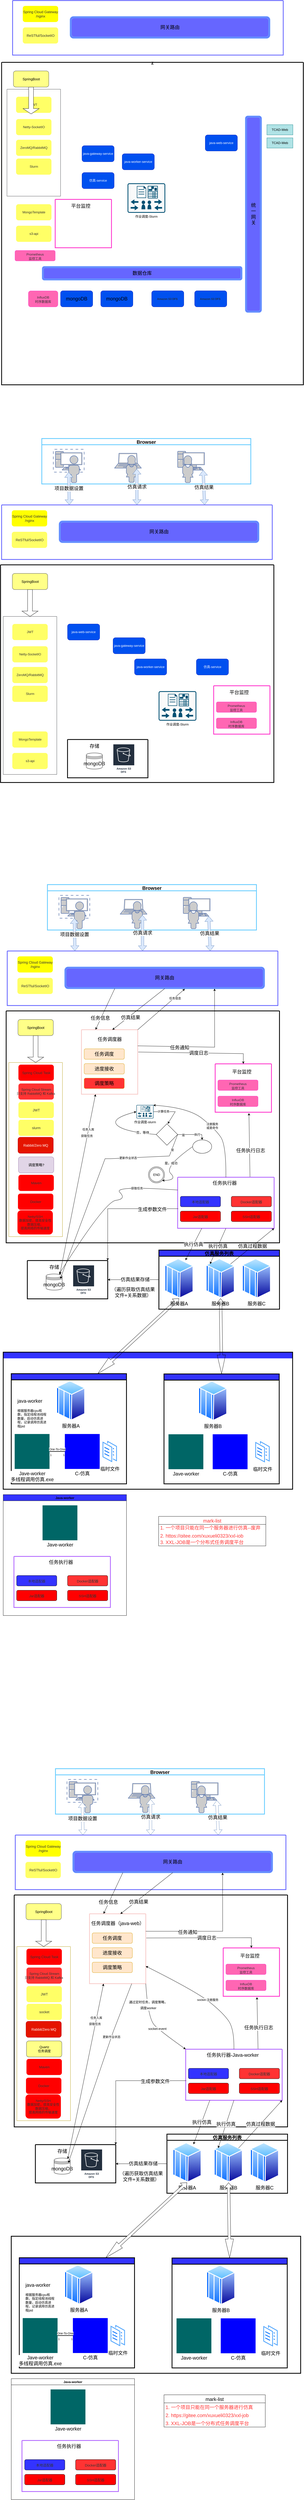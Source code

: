 <mxfile version="15.8.6" type="github">
  <diagram id="sunOd65pkQuhWuyI_Ne-" name="Page-1">
    <mxGraphModel dx="1350" dy="805" grid="1" gridSize="10" guides="1" tooltips="1" connect="1" arrows="1" fold="1" page="1" pageScale="1" pageWidth="1169" pageHeight="1654" background="#ffffff" math="0" shadow="0">
      <root>
        <mxCell id="0" />
        <mxCell id="1" parent="0" />
        <mxCell id="D765WGngUN2JgHvjqmhj-1" value="Browser" style="swimlane;strokeColor=#66ccff;strokeWidth=3;fontSize=18;" parent="1" vertex="1">
          <mxGeometry x="195" y="3340" width="780" height="169" as="geometry" />
        </mxCell>
        <mxCell id="D765WGngUN2JgHvjqmhj-2" value="" style="fontColor=#0066CC;verticalAlign=top;verticalLabelPosition=bottom;labelPosition=center;align=center;html=1;outlineConnect=0;fillColor=#CCCCCC;strokeColor=#6881B3;gradientColor=none;gradientDirection=north;strokeWidth=2;shape=mxgraph.networks.virtual_pc;" parent="D765WGngUN2JgHvjqmhj-1" vertex="1">
          <mxGeometry x="43" y="40" width="115" height="85" as="geometry" />
        </mxCell>
        <mxCell id="D765WGngUN2JgHvjqmhj-3" value="" style="fontColor=#0066CC;verticalAlign=top;verticalLabelPosition=bottom;labelPosition=center;align=center;html=1;outlineConnect=0;fillColor=#CCCCCC;strokeColor=#6881B3;gradientColor=none;gradientDirection=north;strokeWidth=2;shape=mxgraph.networks.laptop;" parent="D765WGngUN2JgHvjqmhj-1" vertex="1">
          <mxGeometry x="271.5" y="55" width="100" height="55" as="geometry" />
        </mxCell>
        <mxCell id="D765WGngUN2JgHvjqmhj-4" value="" style="fontColor=#0066CC;verticalAlign=top;verticalLabelPosition=bottom;labelPosition=center;align=center;html=1;outlineConnect=0;fillColor=#CCCCCC;strokeColor=#6881B3;gradientColor=none;gradientDirection=north;strokeWidth=2;shape=mxgraph.networks.pc;" parent="D765WGngUN2JgHvjqmhj-1" vertex="1">
          <mxGeometry x="507" y="47.5" width="100" height="70" as="geometry" />
        </mxCell>
        <mxCell id="D765WGngUN2JgHvjqmhj-5" value="" style="fontColor=#0066CC;verticalAlign=top;verticalLabelPosition=bottom;labelPosition=center;align=center;html=1;outlineConnect=0;fillColor=#CCCCCC;strokeColor=#6881B3;gradientColor=none;gradientDirection=north;strokeWidth=2;shape=mxgraph.networks.user_female;rounded=0;shadow=0;glass=0;sketch=0;fontSize=18;startSize=23;" parent="D765WGngUN2JgHvjqmhj-1" vertex="1">
          <mxGeometry x="315" y="63" width="40" height="100" as="geometry" />
        </mxCell>
        <mxCell id="D765WGngUN2JgHvjqmhj-6" value="" style="fontColor=#0066CC;verticalAlign=top;verticalLabelPosition=bottom;labelPosition=center;align=center;html=1;outlineConnect=0;fillColor=#CCCCCC;strokeColor=#6881B3;gradientColor=none;gradientDirection=north;strokeWidth=2;shape=mxgraph.networks.user_male;rounded=0;shadow=0;glass=0;sketch=0;fontSize=18;startSize=23;" parent="D765WGngUN2JgHvjqmhj-1" vertex="1">
          <mxGeometry x="100" y="64" width="40" height="100" as="geometry" />
        </mxCell>
        <mxCell id="D765WGngUN2JgHvjqmhj-7" value="" style="fontColor=#0066CC;verticalAlign=top;verticalLabelPosition=bottom;labelPosition=center;align=center;html=1;outlineConnect=0;fillColor=#CCCCCC;strokeColor=#6881B3;gradientColor=none;gradientDirection=north;strokeWidth=2;shape=mxgraph.networks.user_female;rounded=0;shadow=0;glass=0;sketch=0;fontSize=18;startSize=23;" parent="D765WGngUN2JgHvjqmhj-1" vertex="1">
          <mxGeometry x="525" y="64" width="40" height="100" as="geometry" />
        </mxCell>
        <mxCell id="D765WGngUN2JgHvjqmhj-8" value="" style="swimlane;startSize=0;fontSize=18;strokeColor=#6666ff;strokeWidth=3;" parent="1" vertex="1">
          <mxGeometry x="45" y="3587" width="1010" height="203" as="geometry" />
        </mxCell>
        <mxCell id="D765WGngUN2JgHvjqmhj-9" value="&lt;font style=&quot;font-size: 18px&quot;&gt;网关路由&lt;/font&gt;" style="shape=ext;double=1;rounded=1;whiteSpace=wrap;html=1;strokeColor=#6699ff;strokeWidth=3;fontSize=18;fillColor=#6666FF;" parent="D765WGngUN2JgHvjqmhj-8" vertex="1">
          <mxGeometry x="215" y="60" width="745" height="80" as="geometry" />
        </mxCell>
        <mxCell id="D765WGngUN2JgHvjqmhj-10" value="&lt;span style=&quot;color: rgb(50 , 50 , 50) ; font-size: 13px ; background-color: rgba(255 , 255 , 255 , 0.01)&quot;&gt;Spring Cloud Gateway&lt;br&gt;/nginx&lt;br&gt;&lt;/span&gt;" style="rounded=1;align=center;fillColor=#FFFF00;strokeColor=none;html=1;fontColor=#596780;fontSize=12" parent="D765WGngUN2JgHvjqmhj-8" vertex="1">
          <mxGeometry x="38" y="20" width="132" height="60" as="geometry" />
        </mxCell>
        <mxCell id="D765WGngUN2JgHvjqmhj-11" value="&lt;span style=&quot;color: rgb(50 , 50 , 50) ; font-size: 13px ; background-color: rgba(255 , 255 , 255 , 0.01)&quot;&gt;ReSTful/SocketIO&lt;/span&gt;" style="rounded=1;align=center;fillColor=#ffff66;strokeColor=none;html=1;fontColor=#596780;fontSize=12" parent="D765WGngUN2JgHvjqmhj-8" vertex="1">
          <mxGeometry x="38" y="100" width="132" height="60" as="geometry" />
        </mxCell>
        <mxCell id="D765WGngUN2JgHvjqmhj-12" value="项目数据设置" style="shape=flexArrow;endArrow=classic;startArrow=classic;html=1;rounded=0;fontSize=18;entryX=0.25;entryY=0;entryDx=0;entryDy=0;exitX=0.5;exitY=1;exitDx=0;exitDy=0;fillColor=#dae8fc;strokeColor=#6c8ebf;exitPerimeter=0;" parent="1" source="D765WGngUN2JgHvjqmhj-2" target="D765WGngUN2JgHvjqmhj-8" edge="1">
          <mxGeometry width="100" height="100" relative="1" as="geometry">
            <mxPoint x="450" y="3897" as="sourcePoint" />
            <mxPoint x="470" y="3547" as="targetPoint" />
          </mxGeometry>
        </mxCell>
        <mxCell id="D765WGngUN2JgHvjqmhj-13" value="仿真请求" style="shape=flexArrow;endArrow=classic;startArrow=classic;html=1;rounded=0;fontSize=18;entryX=0.99;entryY=0.5;entryDx=0;entryDy=0;exitX=0.5;exitY=0;exitDx=0;exitDy=0;fillColor=#dae8fc;strokeColor=#6c8ebf;entryPerimeter=0;" parent="1" source="D765WGngUN2JgHvjqmhj-8" target="D765WGngUN2JgHvjqmhj-5" edge="1">
          <mxGeometry width="100" height="100" relative="1" as="geometry">
            <mxPoint x="636" y="3546" as="sourcePoint" />
            <mxPoint x="640" y="3460" as="targetPoint" />
          </mxGeometry>
        </mxCell>
        <mxCell id="D765WGngUN2JgHvjqmhj-14" value="仿真结果" style="shape=flexArrow;endArrow=classic;startArrow=classic;html=1;rounded=0;fontSize=18;entryX=0.75;entryY=0;entryDx=0;entryDy=0;fillColor=#dae8fc;strokeColor=#6c8ebf;exitX=0.95;exitY=1;exitDx=0;exitDy=0;exitPerimeter=0;" parent="1" source="D765WGngUN2JgHvjqmhj-4" target="D765WGngUN2JgHvjqmhj-8" edge="1">
          <mxGeometry width="100" height="100" relative="1" as="geometry">
            <mxPoint x="796" y="3460" as="sourcePoint" />
            <mxPoint x="649" y="3568" as="targetPoint" />
          </mxGeometry>
        </mxCell>
        <mxCell id="D765WGngUN2JgHvjqmhj-15" value="" style="swimlane;startSize=0;fontSize=18;strokeColor=default;strokeWidth=3;fillColor=#e1d5e7;fontColor=default;swimlaneFillColor=none;" parent="1" vertex="1">
          <mxGeometry x="41" y="3810" width="1020" height="863" as="geometry" />
        </mxCell>
        <mxCell id="D765WGngUN2JgHvjqmhj-16" value="" style="swimlane;startSize=0;fontSize=18;strokeWidth=3;fillColor=#F8CECC;strokeColor=#F8CECC;fontColor=default;" parent="D765WGngUN2JgHvjqmhj-15" vertex="1">
          <mxGeometry x="281" y="70" width="210" height="240" as="geometry" />
        </mxCell>
        <mxCell id="D765WGngUN2JgHvjqmhj-17" value="任务调度" style="rounded=1;whiteSpace=wrap;html=1;fontSize=18;fillColor=#ffe6cc;strokeColor=#d79b00;" parent="D765WGngUN2JgHvjqmhj-16" vertex="1">
          <mxGeometry x="10" y="71" width="150" height="39" as="geometry" />
        </mxCell>
        <mxCell id="D765WGngUN2JgHvjqmhj-18" value="进度接收" style="rounded=1;whiteSpace=wrap;html=1;fontSize=18;fillColor=#ffe6cc;strokeColor=#d79b00;" parent="D765WGngUN2JgHvjqmhj-16" vertex="1">
          <mxGeometry x="10" y="126" width="150" height="39" as="geometry" />
        </mxCell>
        <mxCell id="D765WGngUN2JgHvjqmhj-19" value="任务调度器" style="text;html=1;align=center;verticalAlign=middle;resizable=0;points=[];autosize=1;strokeColor=none;fillColor=none;fontSize=18;fontColor=default;" parent="D765WGngUN2JgHvjqmhj-16" vertex="1">
          <mxGeometry x="50" y="21" width="110" height="30" as="geometry" />
        </mxCell>
        <mxCell id="D765WGngUN2JgHvjqmhj-20" value="调度策略" style="rounded=1;whiteSpace=wrap;html=1;fontSize=18;fillColor=#FF3333;strokeColor=#d79b00;fontColor=default;" parent="D765WGngUN2JgHvjqmhj-16" vertex="1">
          <mxGeometry x="10" y="180" width="150" height="39" as="geometry" />
        </mxCell>
        <mxCell id="D765WGngUN2JgHvjqmhj-21" value="" style="swimlane;startSize=0;fontSize=18;strokeColor=#ff33cc;strokeWidth=3;fillColor=default;fontColor=default;" parent="D765WGngUN2JgHvjqmhj-15" vertex="1">
          <mxGeometry x="780" y="197" width="210" height="180" as="geometry" />
        </mxCell>
        <mxCell id="D765WGngUN2JgHvjqmhj-22" value="&lt;span style=&quot;color: rgb(50 , 50 , 50) ; font-size: 12px ; background-color: rgba(255 , 255 , 255 , 0.01)&quot;&gt;InfluxDB&lt;/span&gt;&lt;div style=&quot;resize: none ; outline: none ; font-size: 12px ; color: rgb(50 , 50 , 50)&quot;&gt;时序数据库&lt;/div&gt;" style="rounded=1;whiteSpace=wrap;html=1;fontSize=18;strokeColor=#ff33cc;fillColor=#FF66B3;" parent="D765WGngUN2JgHvjqmhj-21" vertex="1">
          <mxGeometry x="10" y="120" width="150" height="39" as="geometry" />
        </mxCell>
        <mxCell id="D765WGngUN2JgHvjqmhj-23" value="&lt;span style=&quot;color: rgb(50 , 50 , 50) ; font-size: 12px ; background-color: rgba(255 , 255 , 255 , 0.01)&quot;&gt;Prometheus&lt;/span&gt;&lt;div style=&quot;resize: none ; outline: none ; font-size: 12px ; color: rgb(50 , 50 , 50)&quot;&gt;监控工具&lt;/div&gt;" style="rounded=1;whiteSpace=wrap;html=1;fontSize=18;strokeColor=#ff33cc;fillColor=#FF66B3;" parent="D765WGngUN2JgHvjqmhj-21" vertex="1">
          <mxGeometry x="10" y="60" width="150" height="39" as="geometry" />
        </mxCell>
        <mxCell id="D765WGngUN2JgHvjqmhj-24" value="" style="endArrow=classic;html=1;rounded=0;fontSize=18;entryX=0.5;entryY=0;entryDx=0;entryDy=0;exitX=1.01;exitY=0.346;exitDx=0;exitDy=0;strokeColor=default;labelBackgroundColor=default;fontColor=default;exitPerimeter=0;" parent="D765WGngUN2JgHvjqmhj-15" source="D765WGngUN2JgHvjqmhj-16" target="D765WGngUN2JgHvjqmhj-21" edge="1">
          <mxGeometry width="50" height="50" relative="1" as="geometry">
            <mxPoint x="530" y="180" as="sourcePoint" />
            <mxPoint x="580" y="130" as="targetPoint" />
            <Array as="points">
              <mxPoint x="885" y="159" />
            </Array>
          </mxGeometry>
        </mxCell>
        <mxCell id="D765WGngUN2JgHvjqmhj-25" value="调度日志" style="edgeLabel;html=1;align=center;verticalAlign=middle;resizable=0;points=[];fontSize=18;" parent="D765WGngUN2JgHvjqmhj-24" vertex="1" connectable="0">
          <mxGeometry x="0.039" relative="1" as="geometry">
            <mxPoint x="1" as="offset" />
          </mxGeometry>
        </mxCell>
        <mxCell id="D765WGngUN2JgHvjqmhj-26" value="" style="endArrow=classic;html=1;rounded=0;fontSize=18;entryX=0.6;entryY=1.017;entryDx=0;entryDy=0;exitX=0.75;exitY=0;exitDx=0;exitDy=0;strokeColor=default;labelBackgroundColor=default;fontColor=default;entryPerimeter=0;" parent="D765WGngUN2JgHvjqmhj-15" source="D765WGngUN2JgHvjqmhj-28" target="D765WGngUN2JgHvjqmhj-21" edge="1">
          <mxGeometry width="50" height="50" relative="1" as="geometry">
            <mxPoint x="800" y="583" as="sourcePoint" />
            <mxPoint x="750" y="490" as="targetPoint" />
          </mxGeometry>
        </mxCell>
        <mxCell id="D765WGngUN2JgHvjqmhj-27" value="任务执行日志" style="edgeLabel;html=1;align=center;verticalAlign=middle;resizable=0;points=[];fontSize=18;" parent="D765WGngUN2JgHvjqmhj-26" vertex="1" connectable="0">
          <mxGeometry x="-0.159" y="-4" relative="1" as="geometry">
            <mxPoint x="-1" y="1" as="offset" />
          </mxGeometry>
        </mxCell>
        <mxCell id="D765WGngUN2JgHvjqmhj-28" value="" style="swimlane;startSize=0;fontSize=18;strokeWidth=3;strokeColor=#B266FF;fillColor=default;fontColor=default;" parent="D765WGngUN2JgHvjqmhj-15" vertex="1">
          <mxGeometry x="640" y="619" width="360" height="190" as="geometry" />
        </mxCell>
        <mxCell id="D765WGngUN2JgHvjqmhj-29" value="&lt;span style=&quot;color: rgb(50 , 50 , 50) ; font-size: 13px ; background-color: rgba(255 , 255 , 255 , 0.01)&quot;&gt;本地适配器&lt;/span&gt;" style="rounded=1;whiteSpace=wrap;html=1;fontSize=18;fillColor=#3333FF;" parent="D765WGngUN2JgHvjqmhj-28" vertex="1">
          <mxGeometry x="10" y="71" width="150" height="39" as="geometry" />
        </mxCell>
        <mxCell id="D765WGngUN2JgHvjqmhj-30" value="&lt;span style=&quot;color: rgb(50 , 50 , 50) ; font-size: 13px ; background-color: rgba(255 , 255 , 255 , 0.01)&quot;&gt;Jar适配器&lt;/span&gt;" style="rounded=1;whiteSpace=wrap;html=1;fontSize=18;fillColor=#FF0000;" parent="D765WGngUN2JgHvjqmhj-28" vertex="1">
          <mxGeometry x="10" y="126" width="150" height="39" as="geometry" />
        </mxCell>
        <mxCell id="D765WGngUN2JgHvjqmhj-31" value="&lt;span style=&quot;color: rgb(50 , 50 , 50) ; font-size: 13px ; background-color: rgba(255 , 255 , 255 , 0.01)&quot;&gt;Docker适配器&lt;/span&gt;" style="rounded=1;whiteSpace=wrap;html=1;fontSize=18;fillColor=#FF3333;" parent="D765WGngUN2JgHvjqmhj-28" vertex="1">
          <mxGeometry x="200" y="71" width="150" height="39" as="geometry" />
        </mxCell>
        <mxCell id="D765WGngUN2JgHvjqmhj-32" value="&lt;span style=&quot;color: rgb(50 , 50 , 50) ; font-size: 13px ; background-color: rgba(255 , 255 , 255 , 0.01)&quot;&gt;SSH适配器&lt;/span&gt;" style="rounded=1;whiteSpace=wrap;html=1;fontSize=18;fillColor=#FF0000;" parent="D765WGngUN2JgHvjqmhj-28" vertex="1">
          <mxGeometry x="200" y="126" width="150" height="39" as="geometry" />
        </mxCell>
        <mxCell id="D765WGngUN2JgHvjqmhj-33" value="任务执行器" style="text;html=1;align=center;verticalAlign=middle;resizable=0;points=[];autosize=1;strokeColor=none;fillColor=none;fontSize=18;" parent="D765WGngUN2JgHvjqmhj-28" vertex="1">
          <mxGeometry x="120" y="7" width="110" height="30" as="geometry" />
        </mxCell>
        <mxCell id="D765WGngUN2JgHvjqmhj-34" value="&lt;font&gt;&lt;span style=&quot;font-size: 13px ; background-color: rgba(255 , 255 , 255 , 0.01)&quot;&gt;SpringBoot&lt;/span&gt;&lt;/font&gt;" style="rounded=1;align=center;fillColor=#ffff88;strokeColor=#36393d;html=1;fontSize=12;fontColor=default;" parent="D765WGngUN2JgHvjqmhj-15" vertex="1">
          <mxGeometry x="44" y="32" width="132" height="60" as="geometry" />
        </mxCell>
        <mxCell id="D765WGngUN2JgHvjqmhj-35" value="" style="swimlane;startSize=0;fontColor=#000000;strokeColor=#B09500;fillColor=#e3c800;" parent="D765WGngUN2JgHvjqmhj-15" vertex="1">
          <mxGeometry x="10" y="192" width="200" height="648" as="geometry" />
        </mxCell>
        <mxCell id="D765WGngUN2JgHvjqmhj-36" value="&lt;span style=&quot;color: rgb(50 , 50 , 50) ; font-size: 13px ; background-color: rgba(255 , 255 , 255 , 0.01)&quot;&gt;Spring Cloud Task&lt;/span&gt;" style="rounded=1;align=center;fillColor=#FF0000;strokeColor=none;html=1;fontColor=#596780;fontSize=12" parent="D765WGngUN2JgHvjqmhj-35" vertex="1">
          <mxGeometry x="35.8" y="8" width="132" height="60" as="geometry" />
        </mxCell>
        <mxCell id="D765WGngUN2JgHvjqmhj-37" value="&lt;span style=&quot;color: rgb(50 , 50 , 50) ; background-color: rgba(255 , 255 , 255 , 0.01)&quot;&gt;Spring Cloud Stream&lt;/span&gt;&lt;div style=&quot;resize: none ; outline: none ; color: rgb(50 , 50 , 50)&quot;&gt;只支持 RabbitMQ 和 Kafka&amp;nbsp;&lt;/div&gt;" style="rounded=1;align=center;fillColor=#FF3333;strokeColor=none;html=1;fontColor=#596780;fontSize=12" parent="D765WGngUN2JgHvjqmhj-35" vertex="1">
          <mxGeometry x="35.8" y="78" width="132" height="60" as="geometry" />
        </mxCell>
        <mxCell id="D765WGngUN2JgHvjqmhj-38" value="&lt;span style=&quot;font-size: 13px; background-color: rgba(255, 255, 255, 0.01);&quot;&gt;Rabbit/Zero MQ&lt;/span&gt;" style="rounded=1;align=center;fillColor=#e51400;strokeColor=#B20000;html=1;fontSize=12;fontColor=#ffffff;" parent="D765WGngUN2JgHvjqmhj-35" vertex="1">
          <mxGeometry x="34" y="278" width="132" height="60" as="geometry" />
        </mxCell>
        <mxCell id="D765WGngUN2JgHvjqmhj-39" value="&lt;span style=&quot;color: rgb(50 , 50 , 50) ; font-size: 13px ; background-color: rgba(255 , 255 , 255 , 0.01)&quot;&gt;Maven&lt;/span&gt;" style="rounded=1;align=center;fillColor=#FF0000;strokeColor=none;html=1;fontColor=#596780;fontSize=12" parent="D765WGngUN2JgHvjqmhj-35" vertex="1">
          <mxGeometry x="35.8" y="418" width="132" height="60" as="geometry" />
        </mxCell>
        <mxCell id="D765WGngUN2JgHvjqmhj-40" value="&lt;span style=&quot;color: rgb(50 , 50 , 50) ; font-size: 13px ; background-color: rgba(255 , 255 , 255 , 0.01)&quot;&gt;Docker&lt;/span&gt;" style="rounded=1;align=center;fillColor=#FF0000;strokeColor=none;html=1;fontColor=#596780;fontSize=12" parent="D765WGngUN2JgHvjqmhj-35" vertex="1">
          <mxGeometry x="34" y="488" width="132" height="60" as="geometry" />
        </mxCell>
        <mxCell id="D765WGngUN2JgHvjqmhj-41" value="&lt;span style=&quot;color: rgb(50 , 50 , 50) ; background-color: rgba(255 , 255 , 255 , 0.01)&quot;&gt;Netty/SSH&lt;/span&gt;&lt;div style=&quot;resize: none ; outline: none ; color: rgb(50 , 50 , 50)&quot;&gt;数据加密，提高安全性&lt;br&gt;数据压缩，&lt;/div&gt;&lt;div style=&quot;resize: none ; outline: none ; color: rgb(50 , 50 , 50)&quot;&gt;提高网络的传输速度&lt;/div&gt;" style="rounded=1;align=center;fillColor=#FF0000;strokeColor=none;html=1;fontColor=#596780;fontSize=12" parent="D765WGngUN2JgHvjqmhj-35" vertex="1">
          <mxGeometry x="32.2" y="550" width="132" height="90" as="geometry" />
        </mxCell>
        <mxCell id="D765WGngUN2JgHvjqmhj-42" value="&lt;font color=&quot;#323232&quot;&gt;&lt;span style=&quot;font-size: 13px ; background-color: rgba(255 , 255 , 255 , 0.01)&quot;&gt;JWT&lt;/span&gt;&lt;/font&gt;" style="rounded=1;align=center;fillColor=#ffff66;strokeColor=none;html=1;fontColor=#596780;fontSize=12" parent="D765WGngUN2JgHvjqmhj-35" vertex="1">
          <mxGeometry x="35.8" y="147" width="132" height="60" as="geometry" />
        </mxCell>
        <mxCell id="D765WGngUN2JgHvjqmhj-43" value="&lt;font&gt;&lt;span style=&quot;font-size: 13px ; background-color: rgba(255 , 255 , 255 , 0.01)&quot;&gt;调度策略?&lt;/span&gt;&lt;/font&gt;" style="rounded=1;align=center;fillColor=#e1d5e7;strokeColor=#9673a6;html=1;fontSize=12;fontColor=default;" parent="D765WGngUN2JgHvjqmhj-35" vertex="1">
          <mxGeometry x="35.8" y="351" width="132" height="60" as="geometry" />
        </mxCell>
        <mxCell id="D765WGngUN2JgHvjqmhj-44" value="&lt;font color=&quot;#323232&quot;&gt;&lt;span style=&quot;font-size: 13px ; background-color: rgba(255 , 255 , 255 , 0.01)&quot;&gt;slurm&lt;/span&gt;&lt;/font&gt;" style="rounded=1;align=center;fillColor=#ffff66;strokeColor=none;html=1;fontColor=#596780;fontSize=12" parent="D765WGngUN2JgHvjqmhj-35" vertex="1">
          <mxGeometry x="35.8" y="213" width="132" height="60" as="geometry" />
        </mxCell>
        <mxCell id="D765WGngUN2JgHvjqmhj-45" value="" style="shape=singleArrow;direction=south;whiteSpace=wrap;html=1;fontColor=default;strokeColor=default;fillColor=default;" parent="D765WGngUN2JgHvjqmhj-15" vertex="1">
          <mxGeometry x="80" y="92" width="60" height="100" as="geometry" />
        </mxCell>
        <mxCell id="D765WGngUN2JgHvjqmhj-46" value="作业调度-slurm" style="sketch=0;points=[[0.015,0.015,0],[0.985,0.015,0],[0.985,0.985,0],[0.015,0.985,0],[0.25,0,0],[0.5,0,0],[0.75,0,0],[1,0.25,0],[1,0.5,0],[1,0.75,0],[0.75,1,0],[0.5,1,0],[0.25,1,0],[0,0.75,0],[0,0.5,0],[0,0.25,0]];verticalLabelPosition=bottom;html=1;verticalAlign=top;aspect=fixed;align=center;pointerEvents=1;shape=mxgraph.cisco19.rect;prIcon=meeting_scheduling_and_management_server;fillColor=#FAFAFA;strokeColor=#005073;fontColor=default;" parent="D765WGngUN2JgHvjqmhj-15" vertex="1">
          <mxGeometry x="486" y="350" width="64" height="50" as="geometry" />
        </mxCell>
        <mxCell id="D765WGngUN2JgHvjqmhj-48" value="" style="rhombus;whiteSpace=wrap;html=1;labelBackgroundColor=default;fontColor=default;strokeColor=default;fillColor=default;" parent="D765WGngUN2JgHvjqmhj-15" vertex="1">
          <mxGeometry x="560" y="420" width="80" height="80" as="geometry" />
        </mxCell>
        <mxCell id="D765WGngUN2JgHvjqmhj-49" value="" style="endArrow=classic;html=1;rounded=0;labelBackgroundColor=default;fontColor=default;strokeColor=default;exitX=1;exitY=0.5;exitDx=0;exitDy=0;exitPerimeter=0;entryX=0.5;entryY=0;entryDx=0;entryDy=0;" parent="D765WGngUN2JgHvjqmhj-15" source="D765WGngUN2JgHvjqmhj-46" edge="1">
          <mxGeometry width="50" height="50" relative="1" as="geometry">
            <mxPoint x="558" y="375" as="sourcePoint" />
            <mxPoint x="603" y="420" as="targetPoint" />
            <Array as="points">
              <mxPoint x="574" y="375" />
              <mxPoint x="631" y="375" />
            </Array>
          </mxGeometry>
        </mxCell>
        <mxCell id="D765WGngUN2JgHvjqmhj-50" value="计算任务" style="edgeLabel;html=1;align=center;verticalAlign=middle;resizable=0;points=[];fontColor=default;" parent="D765WGngUN2JgHvjqmhj-49" vertex="1" connectable="0">
          <mxGeometry x="-0.454" y="1" relative="1" as="geometry">
            <mxPoint as="offset" />
          </mxGeometry>
        </mxCell>
        <mxCell id="D765WGngUN2JgHvjqmhj-51" value="" style="endArrow=classic;html=1;rounded=0;labelBackgroundColor=default;fontColor=default;strokeColor=default;exitX=1;exitY=0.5;exitDx=0;exitDy=0;entryX=0.5;entryY=0;entryDx=0;entryDy=0;" parent="D765WGngUN2JgHvjqmhj-15" source="D765WGngUN2JgHvjqmhj-48" target="D765WGngUN2JgHvjqmhj-60" edge="1">
          <mxGeometry width="50" height="50" relative="1" as="geometry">
            <mxPoint x="691" y="480" as="sourcePoint" />
            <mxPoint x="730" y="490" as="targetPoint" />
            <Array as="points">
              <mxPoint x="730" y="460" />
            </Array>
          </mxGeometry>
        </mxCell>
        <mxCell id="D765WGngUN2JgHvjqmhj-52" value="是" style="edgeLabel;html=1;align=center;verticalAlign=middle;resizable=0;points=[];fontColor=default;" parent="D765WGngUN2JgHvjqmhj-51" vertex="1" connectable="0">
          <mxGeometry x="-0.629" y="-2" relative="1" as="geometry">
            <mxPoint as="offset" />
          </mxGeometry>
        </mxCell>
        <mxCell id="D765WGngUN2JgHvjqmhj-53" value="执行" style="edgeLabel;html=1;align=center;verticalAlign=middle;resizable=0;points=[];fontColor=default;" parent="D765WGngUN2JgHvjqmhj-51" vertex="1" connectable="0">
          <mxGeometry x="0.314" relative="1" as="geometry">
            <mxPoint as="offset" />
          </mxGeometry>
        </mxCell>
        <mxCell id="D765WGngUN2JgHvjqmhj-56" value="" style="curved=1;endArrow=classic;html=1;rounded=0;labelBackgroundColor=default;fontColor=default;strokeColor=default;entryX=0.985;entryY=0.015;entryDx=0;entryDy=0;entryPerimeter=0;exitX=0.5;exitY=0;exitDx=0;exitDy=0;" parent="D765WGngUN2JgHvjqmhj-15" source="D765WGngUN2JgHvjqmhj-28" target="D765WGngUN2JgHvjqmhj-46" edge="1">
          <mxGeometry width="50" height="50" relative="1" as="geometry">
            <mxPoint x="771" y="500" as="sourcePoint" />
            <mxPoint x="821" y="450" as="targetPoint" />
            <Array as="points">
              <mxPoint x="821" y="500" />
              <mxPoint x="781" y="440" />
              <mxPoint x="681" y="360" />
            </Array>
          </mxGeometry>
        </mxCell>
        <mxCell id="D765WGngUN2JgHvjqmhj-57" value="注册服务&lt;br&gt;或是命令" style="edgeLabel;html=1;align=center;verticalAlign=middle;resizable=0;points=[];fontColor=default;" parent="D765WGngUN2JgHvjqmhj-56" vertex="1" connectable="0">
          <mxGeometry x="-0.079" y="-2" relative="1" as="geometry">
            <mxPoint as="offset" />
          </mxGeometry>
        </mxCell>
        <mxCell id="D765WGngUN2JgHvjqmhj-58" value="" style="curved=1;endArrow=classic;html=1;rounded=0;labelBackgroundColor=default;fontSize=12;fontColor=default;strokeColor=default;fillColor=default;exitX=0;exitY=0.5;exitDx=0;exitDy=0;entryX=0;entryY=0.5;entryDx=0;entryDy=0;entryPerimeter=0;" parent="D765WGngUN2JgHvjqmhj-15" source="D765WGngUN2JgHvjqmhj-48" target="D765WGngUN2JgHvjqmhj-46" edge="1">
          <mxGeometry width="50" height="50" relative="1" as="geometry">
            <mxPoint x="439" y="460" as="sourcePoint" />
            <mxPoint x="439" y="400" as="targetPoint" />
            <Array as="points">
              <mxPoint x="439" y="450" />
              <mxPoint x="389" y="400" />
            </Array>
          </mxGeometry>
        </mxCell>
        <mxCell id="D765WGngUN2JgHvjqmhj-59" value="否，等待" style="edgeLabel;html=1;align=center;verticalAlign=middle;resizable=0;points=[];fontSize=12;fontColor=default;" parent="D765WGngUN2JgHvjqmhj-58" vertex="1" connectable="0">
          <mxGeometry x="-0.648" y="-3" relative="1" as="geometry">
            <mxPoint as="offset" />
          </mxGeometry>
        </mxCell>
        <mxCell id="D765WGngUN2JgHvjqmhj-60" value="" style="ellipse;whiteSpace=wrap;html=1;labelBackgroundColor=default;fontSize=12;fontColor=default;strokeColor=default;fillColor=default;verticalAlign=middle;" parent="D765WGngUN2JgHvjqmhj-15" vertex="1">
          <mxGeometry x="696" y="480" width="71" height="50" as="geometry" />
        </mxCell>
        <mxCell id="D765WGngUN2JgHvjqmhj-61" value="END" style="ellipse;shape=doubleEllipse;html=1;dashed=0;whitespace=wrap;aspect=fixed;labelBackgroundColor=default;fontSize=12;fontColor=default;strokeColor=default;fillColor=default;verticalAlign=middle;" parent="D765WGngUN2JgHvjqmhj-15" vertex="1">
          <mxGeometry x="531" y="580" width="60" height="60" as="geometry" />
        </mxCell>
        <mxCell id="D765WGngUN2JgHvjqmhj-62" value="" style="curved=1;endArrow=classic;html=1;rounded=0;labelBackgroundColor=default;fontSize=12;fontColor=default;strokeColor=default;fillColor=default;exitX=0;exitY=0.5;exitDx=0;exitDy=0;entryX=1;entryY=1;entryDx=0;entryDy=0;" parent="D765WGngUN2JgHvjqmhj-15" source="D765WGngUN2JgHvjqmhj-60" target="D765WGngUN2JgHvjqmhj-61" edge="1">
          <mxGeometry width="50" height="50" relative="1" as="geometry">
            <mxPoint x="629" y="558.5" as="sourcePoint" />
            <mxPoint x="589" y="630" as="targetPoint" />
            <Array as="points">
              <mxPoint x="589" y="580" />
              <mxPoint x="639" y="630" />
            </Array>
          </mxGeometry>
        </mxCell>
        <mxCell id="D765WGngUN2JgHvjqmhj-63" value="是，成功" style="edgeLabel;html=1;align=center;verticalAlign=middle;resizable=0;points=[];fontSize=12;fontColor=default;" parent="D765WGngUN2JgHvjqmhj-62" vertex="1" connectable="0">
          <mxGeometry x="-0.213" y="4" relative="1" as="geometry">
            <mxPoint as="offset" />
          </mxGeometry>
        </mxCell>
        <mxCell id="D765WGngUN2JgHvjqmhj-64" value="平台监控" style="text;html=1;align=center;verticalAlign=middle;resizable=0;points=[];autosize=1;strokeColor=none;fillColor=none;fontSize=18;" parent="1" vertex="1">
          <mxGeometry x="875" y="4022" width="90" height="30" as="geometry" />
        </mxCell>
        <mxCell id="D765WGngUN2JgHvjqmhj-65" value="" style="endArrow=classic;html=1;rounded=0;fontSize=18;exitX=0.25;exitY=1;exitDx=0;exitDy=0;entryX=0.25;entryY=0;entryDx=0;entryDy=0;" parent="1" source="D765WGngUN2JgHvjqmhj-9" target="D765WGngUN2JgHvjqmhj-16" edge="1">
          <mxGeometry width="50" height="50" relative="1" as="geometry">
            <mxPoint x="670" y="3917" as="sourcePoint" />
            <mxPoint x="720" y="3867" as="targetPoint" />
          </mxGeometry>
        </mxCell>
        <mxCell id="D765WGngUN2JgHvjqmhj-66" value="任务信息" style="edgeLabel;html=1;align=center;verticalAlign=middle;resizable=0;points=[];fontSize=18;" parent="D765WGngUN2JgHvjqmhj-65" vertex="1" connectable="0">
          <mxGeometry x="0.464" y="-2" relative="1" as="geometry">
            <mxPoint y="-1" as="offset" />
          </mxGeometry>
        </mxCell>
        <mxCell id="D765WGngUN2JgHvjqmhj-67" value="" style="endArrow=classic;html=1;rounded=0;fontSize=18;exitX=0.5;exitY=1;exitDx=0;exitDy=0;entryX=0.549;entryY=0.002;entryDx=0;entryDy=0;entryPerimeter=0;" parent="1" source="D765WGngUN2JgHvjqmhj-9" target="D765WGngUN2JgHvjqmhj-16" edge="1">
          <mxGeometry width="50" height="50" relative="1" as="geometry">
            <mxPoint x="700" y="3937" as="sourcePoint" />
            <mxPoint x="750" y="3887" as="targetPoint" />
          </mxGeometry>
        </mxCell>
        <mxCell id="D765WGngUN2JgHvjqmhj-68" value="仿真结果" style="edgeLabel;html=1;align=center;verticalAlign=middle;resizable=0;points=[];fontSize=18;" parent="D765WGngUN2JgHvjqmhj-67" vertex="1" connectable="0">
          <mxGeometry x="0.348" y="6" relative="1" as="geometry">
            <mxPoint as="offset" />
          </mxGeometry>
        </mxCell>
        <mxCell id="D765WGngUN2JgHvjqmhj-69" value="" style="endArrow=classic;html=1;rounded=0;fontSize=18;exitX=1;exitY=0.25;exitDx=0;exitDy=0;entryX=0.75;entryY=1;entryDx=0;entryDy=0;strokeColor=default;labelBackgroundColor=default;fontColor=default;" parent="1" source="D765WGngUN2JgHvjqmhj-16" target="D765WGngUN2JgHvjqmhj-9" edge="1">
          <mxGeometry width="50" height="50" relative="1" as="geometry">
            <mxPoint x="630" y="3907" as="sourcePoint" />
            <mxPoint x="680" y="3857" as="targetPoint" />
            <Array as="points">
              <mxPoint x="819" y="3945" />
            </Array>
          </mxGeometry>
        </mxCell>
        <mxCell id="D765WGngUN2JgHvjqmhj-70" value="任务通知" style="edgeLabel;html=1;align=center;verticalAlign=middle;resizable=0;points=[];fontSize=18;" parent="D765WGngUN2JgHvjqmhj-69" vertex="1" connectable="0">
          <mxGeometry x="-0.382" y="-4" relative="1" as="geometry">
            <mxPoint as="offset" />
          </mxGeometry>
        </mxCell>
        <mxCell id="D765WGngUN2JgHvjqmhj-71" value="" style="swimlane;sketch=0;fontSize=18;strokeColor=#000000;strokeWidth=3;fillColor=#3333FF;swimlaneFillColor=none;swimlaneLine=0;glass=0;rounded=0;shadow=0;fontColor=default;" parent="1" vertex="1">
          <mxGeometry x="30" y="5080" width="1080" height="510" as="geometry" />
        </mxCell>
        <mxCell id="D765WGngUN2JgHvjqmhj-72" value="" style="swimlane;sketch=0;fontSize=18;strokeColor=#000000;strokeWidth=3;fillColor=#3333FF;fontColor=default;" parent="D765WGngUN2JgHvjqmhj-71" vertex="1">
          <mxGeometry x="30" y="80" width="430" height="410" as="geometry" />
        </mxCell>
        <mxCell id="D765WGngUN2JgHvjqmhj-73" value="临时文件" style="aspect=fixed;perimeter=ellipsePerimeter;html=1;align=center;shadow=0;dashed=0;spacingTop=3;image;image=img/lib/active_directory/documents.svg;fontSize=18;strokeColor=#000000;strokeWidth=3;fillColor=#3333FF;" parent="D765WGngUN2JgHvjqmhj-72" vertex="1">
          <mxGeometry x="337.8" y="244.5" width="59.4" height="90" as="geometry" />
        </mxCell>
        <mxCell id="D765WGngUN2JgHvjqmhj-74" value="服务器A" style="aspect=fixed;perimeter=ellipsePerimeter;html=1;align=center;shadow=0;dashed=0;spacingTop=3;image;image=img/lib/active_directory/mainframe_host.svg;fontSize=18;strokeColor=#000000;strokeWidth=3;fillColor=#3333FF;labelBackgroundColor=default;fontColor=default;" parent="D765WGngUN2JgHvjqmhj-72" vertex="1">
          <mxGeometry x="167.8" y="24.5" width="108" height="150" as="geometry" />
        </mxCell>
        <mxCell id="D765WGngUN2JgHvjqmhj-75" value="C-仿真" style="shape=image;html=1;verticalAlign=top;verticalLabelPosition=bottom;labelBackgroundColor=#ffffff;imageAspect=0;aspect=fixed;image=https://cdn4.iconfinder.com/data/icons/online-payment-methods-03/128/serve_payment_methods_copy-128.png;fontSize=18;strokeColor=#000000;strokeWidth=3;fillColor=#3333FF;imageBackground=#0000FF;fontColor=default;" parent="D765WGngUN2JgHvjqmhj-72" vertex="1">
          <mxGeometry x="200.0" y="224.5" width="130" height="130" as="geometry" />
        </mxCell>
        <mxCell id="D765WGngUN2JgHvjqmhj-76" value="Jave-worker&lt;br&gt;多线程调用仿真.exe" style="shape=image;html=1;verticalAlign=top;verticalLabelPosition=bottom;labelBackgroundColor=#ffffff;imageAspect=0;aspect=fixed;image=https://cdn4.iconfinder.com/data/icons/online-payment-methods-03/128/serve_payment_methods_copy-128.png;fontSize=18;strokeColor=#000000;strokeWidth=3;fillColor=#3333FF;sketch=0;imageBackground=#006666;fontColor=default;" parent="D765WGngUN2JgHvjqmhj-72" vertex="1">
          <mxGeometry x="12.8" y="224.5" width="130" height="130" as="geometry" />
        </mxCell>
        <mxCell id="D765WGngUN2JgHvjqmhj-77" value="One-To-One" style="verticalAlign=bottom;html=1;endArrow=none;edgeStyle=orthogonalEdgeStyle;strokeWidth=2;rounded=0;labelBackgroundColor=default;fontColor=default;strokeColor=default;" parent="D765WGngUN2JgHvjqmhj-72" source="D765WGngUN2JgHvjqmhj-76" target="D765WGngUN2JgHvjqmhj-75" edge="1">
          <mxGeometry relative="1" as="geometry">
            <mxPoint x="110" y="270" as="sourcePoint" />
            <mxPoint x="270" y="270" as="targetPoint" />
          </mxGeometry>
        </mxCell>
        <mxCell id="D765WGngUN2JgHvjqmhj-78" value="1" style="resizable=0;html=1;align=left;verticalAlign=top;labelBackgroundColor=none;fontSize=10;fontColor=default;strokeColor=default;fillColor=default;" parent="D765WGngUN2JgHvjqmhj-77" connectable="0" vertex="1">
          <mxGeometry x="-1" relative="1" as="geometry" />
        </mxCell>
        <mxCell id="D765WGngUN2JgHvjqmhj-79" value="1" style="resizable=0;html=1;align=right;verticalAlign=top;labelBackgroundColor=none;fontSize=10;fontColor=default;strokeColor=default;fillColor=default;" parent="D765WGngUN2JgHvjqmhj-77" connectable="0" vertex="1">
          <mxGeometry x="1" relative="1" as="geometry" />
        </mxCell>
        <mxCell id="D765WGngUN2JgHvjqmhj-80" value="&lt;h1&gt;&lt;font style=&quot;font-size: 18px ; font-weight: normal&quot;&gt;java-worker&lt;/font&gt;&lt;/h1&gt;&lt;div&gt;&lt;font style=&quot;font-size: 12px&quot;&gt;根据服务器cpu核数，指定线程池线程数量，启动仿真进程，记录调用仿真进程pid&lt;/font&gt;&lt;/div&gt;" style="text;html=1;strokeColor=none;fillColor=none;spacing=5;spacingTop=-20;whiteSpace=wrap;overflow=hidden;rounded=0;fontColor=default;" parent="D765WGngUN2JgHvjqmhj-72" vertex="1">
          <mxGeometry x="17.8" y="80" width="120" height="130" as="geometry" />
        </mxCell>
        <mxCell id="D765WGngUN2JgHvjqmhj-81" value="" style="swimlane;sketch=0;fontSize=18;strokeColor=#000000;strokeWidth=3;fillColor=#3333FF;" parent="D765WGngUN2JgHvjqmhj-71" vertex="1">
          <mxGeometry x="600" y="81" width="430" height="409" as="geometry" />
        </mxCell>
        <mxCell id="D765WGngUN2JgHvjqmhj-82" value="临时文件" style="aspect=fixed;perimeter=ellipsePerimeter;html=1;align=center;shadow=0;dashed=0;spacingTop=3;image;image=img/lib/active_directory/documents.svg;fontSize=18;strokeColor=#000000;strokeWidth=3;fillColor=#3333FF;" parent="D765WGngUN2JgHvjqmhj-81" vertex="1">
          <mxGeometry x="337.8" y="244.5" width="59.4" height="90" as="geometry" />
        </mxCell>
        <mxCell id="D765WGngUN2JgHvjqmhj-83" value="服务器B" style="aspect=fixed;perimeter=ellipsePerimeter;html=1;align=center;shadow=0;dashed=0;spacingTop=3;image;image=img/lib/active_directory/mainframe_host.svg;fontSize=18;strokeColor=#000000;strokeWidth=3;fillColor=#3333FF;" parent="D765WGngUN2JgHvjqmhj-81" vertex="1">
          <mxGeometry x="127.8" y="24.5" width="108" height="150" as="geometry" />
        </mxCell>
        <mxCell id="D765WGngUN2JgHvjqmhj-84" value="C-仿真" style="shape=image;html=1;verticalAlign=top;verticalLabelPosition=bottom;labelBackgroundColor=#ffffff;imageAspect=0;aspect=fixed;image=https://cdn4.iconfinder.com/data/icons/online-payment-methods-03/128/serve_payment_methods_copy-128.png;fontSize=18;strokeColor=#000000;strokeWidth=3;fillColor=#3333FF;imageBackground=#0000FF;fontColor=default;" parent="D765WGngUN2JgHvjqmhj-81" vertex="1">
          <mxGeometry x="181.8" y="224.5" width="130" height="130" as="geometry" />
        </mxCell>
        <mxCell id="D765WGngUN2JgHvjqmhj-85" value="Jave-worker" style="shape=image;html=1;verticalAlign=top;verticalLabelPosition=bottom;labelBackgroundColor=#ffffff;imageAspect=0;aspect=fixed;image=https://cdn4.iconfinder.com/data/icons/online-payment-methods-03/128/serve_payment_methods_copy-128.png;fontSize=18;strokeColor=#000000;strokeWidth=3;fillColor=#3333FF;sketch=0;imageBackground=#006666;fontColor=default;" parent="D765WGngUN2JgHvjqmhj-81" vertex="1">
          <mxGeometry x="16.8" y="224.5" width="130" height="130" as="geometry" />
        </mxCell>
        <mxCell id="D765WGngUN2JgHvjqmhj-86" value="" style="swimlane;startSize=0;fontSize=18;strokeWidth=3;" parent="1" vertex="1">
          <mxGeometry x="120" y="4739" width="300" height="142.5" as="geometry" />
        </mxCell>
        <mxCell id="D765WGngUN2JgHvjqmhj-87" value="存储" style="text;html=1;align=center;verticalAlign=middle;resizable=0;points=[];autosize=1;strokeColor=none;fillColor=none;fontSize=18;" parent="D765WGngUN2JgHvjqmhj-86" vertex="1">
          <mxGeometry x="75" y="10" width="50" height="30" as="geometry" />
        </mxCell>
        <mxCell id="D765WGngUN2JgHvjqmhj-88" value="mongoDB" style="shape=datastore;whiteSpace=wrap;html=1;fontSize=18;" parent="D765WGngUN2JgHvjqmhj-86" vertex="1">
          <mxGeometry x="70" y="50" width="60" height="60" as="geometry" />
        </mxCell>
        <mxCell id="D765WGngUN2JgHvjqmhj-89" value="Amazon S3 DFS&amp;nbsp;" style="sketch=0;outlineConnect=0;fontColor=#232F3E;gradientColor=none;strokeColor=#ffffff;fillColor=#232F3E;dashed=0;verticalLabelPosition=middle;verticalAlign=bottom;align=center;html=1;whiteSpace=wrap;fontSize=10;fontStyle=1;spacing=3;shape=mxgraph.aws4.productIcon;prIcon=mxgraph.aws4.s3;" parent="D765WGngUN2JgHvjqmhj-86" vertex="1">
          <mxGeometry x="170" y="17" width="80" height="112.5" as="geometry" />
        </mxCell>
        <mxCell id="D765WGngUN2JgHvjqmhj-90" value="" style="endArrow=classic;html=1;rounded=0;fontSize=18;exitX=0;exitY=0.5;exitDx=0;exitDy=0;entryX=1;entryY=0.5;entryDx=0;entryDy=0;" parent="1" source="D765WGngUN2JgHvjqmhj-93" target="D765WGngUN2JgHvjqmhj-86" edge="1">
          <mxGeometry width="50" height="50" relative="1" as="geometry">
            <mxPoint x="650" y="4820" as="sourcePoint" />
            <mxPoint x="460" y="4810" as="targetPoint" />
          </mxGeometry>
        </mxCell>
        <mxCell id="D765WGngUN2JgHvjqmhj-91" value="仿真结果存储" style="edgeLabel;html=1;align=center;verticalAlign=middle;resizable=0;points=[];fontSize=18;" parent="D765WGngUN2JgHvjqmhj-90" vertex="1" connectable="0">
          <mxGeometry x="-0.252" relative="1" as="geometry">
            <mxPoint x="-18" as="offset" />
          </mxGeometry>
        </mxCell>
        <mxCell id="D765WGngUN2JgHvjqmhj-92" value="（遍历获取仿真结果文件+关系数据）" style="text;html=1;strokeColor=none;fillColor=none;align=center;verticalAlign=middle;whiteSpace=wrap;rounded=0;fontSize=18;fontColor=default;" parent="1" vertex="1">
          <mxGeometry x="430" y="4833.5" width="170" height="48" as="geometry" />
        </mxCell>
        <mxCell id="D765WGngUN2JgHvjqmhj-93" value="仿真服务列表" style="swimlane;rounded=0;shadow=0;glass=0;sketch=0;fontSize=18;startSize=23;strokeColor=#000000;strokeWidth=3;fillColor=#3333FF;fontColor=default;" parent="1" vertex="1">
          <mxGeometry x="611" y="4700" width="450" height="220" as="geometry" />
        </mxCell>
        <mxCell id="D765WGngUN2JgHvjqmhj-94" value="服务器A" style="aspect=fixed;perimeter=ellipsePerimeter;html=1;align=center;shadow=0;dashed=0;spacingTop=3;image;image=img/lib/active_directory/mainframe_host.svg;fontSize=18;strokeColor=#000000;strokeWidth=3;fillColor=#3333FF;labelBackgroundColor=default;fontColor=default;" parent="D765WGngUN2JgHvjqmhj-93" vertex="1">
          <mxGeometry x="21" y="30" width="108" height="150" as="geometry" />
        </mxCell>
        <mxCell id="D765WGngUN2JgHvjqmhj-95" value="服务器B" style="aspect=fixed;perimeter=ellipsePerimeter;html=1;align=center;shadow=0;dashed=0;spacingTop=3;image;image=img/lib/active_directory/mainframe_host.svg;fontSize=18;strokeColor=#000000;strokeWidth=3;fillColor=#3333FF;labelBackgroundColor=default;fontColor=default;" parent="D765WGngUN2JgHvjqmhj-93" vertex="1">
          <mxGeometry x="175" y="30" width="108" height="150" as="geometry" />
        </mxCell>
        <mxCell id="D765WGngUN2JgHvjqmhj-96" value="服务器C" style="aspect=fixed;perimeter=ellipsePerimeter;html=1;align=center;shadow=0;dashed=0;spacingTop=3;image;image=img/lib/active_directory/mainframe_host.svg;fontSize=18;strokeColor=#000000;strokeWidth=3;fillColor=#3333FF;" parent="D765WGngUN2JgHvjqmhj-93" vertex="1">
          <mxGeometry x="310" y="30" width="108" height="150" as="geometry" />
        </mxCell>
        <mxCell id="D765WGngUN2JgHvjqmhj-97" value="" style="shape=flexArrow;endArrow=classic;startArrow=classic;html=1;rounded=0;fontSize=18;startSize=23;exitX=0.75;exitY=0;exitDx=0;exitDy=0;entryX=0.5;entryY=1;entryDx=0;entryDy=0;" parent="1" source="D765WGngUN2JgHvjqmhj-72" target="D765WGngUN2JgHvjqmhj-94" edge="1">
          <mxGeometry width="100" height="100" relative="1" as="geometry">
            <mxPoint x="750" y="5020" as="sourcePoint" />
            <mxPoint x="850" y="4920" as="targetPoint" />
          </mxGeometry>
        </mxCell>
        <mxCell id="D765WGngUN2JgHvjqmhj-98" value="" style="shape=flexArrow;endArrow=classic;startArrow=classic;html=1;rounded=0;fontSize=18;startSize=23;exitX=0.5;exitY=0;exitDx=0;exitDy=0;" parent="1" source="D765WGngUN2JgHvjqmhj-81" target="D765WGngUN2JgHvjqmhj-95" edge="1">
          <mxGeometry width="100" height="100" relative="1" as="geometry">
            <mxPoint x="820" y="5060" as="sourcePoint" />
            <mxPoint x="920" y="4970" as="targetPoint" />
          </mxGeometry>
        </mxCell>
        <mxCell id="D765WGngUN2JgHvjqmhj-99" value="执行仿真" style="endArrow=classic;html=1;rounded=0;fontSize=18;startSize=23;exitX=0.25;exitY=1;exitDx=0;exitDy=0;entryX=0.75;entryY=0;entryDx=0;entryDy=0;" parent="1" source="D765WGngUN2JgHvjqmhj-28" target="D765WGngUN2JgHvjqmhj-94" edge="1">
          <mxGeometry width="50" height="50" relative="1" as="geometry">
            <mxPoint x="840" y="4630" as="sourcePoint" />
            <mxPoint x="890" y="4580" as="targetPoint" />
          </mxGeometry>
        </mxCell>
        <mxCell id="D765WGngUN2JgHvjqmhj-100" value="执行仿真" style="endArrow=classic;html=1;rounded=0;fontSize=18;startSize=23;exitX=0.5;exitY=1;exitDx=0;exitDy=0;entryX=0;entryY=0;entryDx=0;entryDy=0;" parent="1" source="D765WGngUN2JgHvjqmhj-28" target="D765WGngUN2JgHvjqmhj-95" edge="1">
          <mxGeometry width="50" height="50" relative="1" as="geometry">
            <mxPoint x="940" y="4660" as="sourcePoint" />
            <mxPoint x="990" y="4610" as="targetPoint" />
          </mxGeometry>
        </mxCell>
        <mxCell id="D765WGngUN2JgHvjqmhj-101" value="仿真过程数据" style="endArrow=classic;html=1;rounded=0;fontSize=18;exitX=1;exitY=0;exitDx=0;exitDy=0;entryX=1;entryY=1;entryDx=0;entryDy=0;" parent="1" source="D765WGngUN2JgHvjqmhj-95" target="D765WGngUN2JgHvjqmhj-28" edge="1">
          <mxGeometry width="50" height="50" relative="1" as="geometry">
            <mxPoint x="1140" y="4580" as="sourcePoint" />
            <mxPoint x="920" y="4600" as="targetPoint" />
            <Array as="points" />
          </mxGeometry>
        </mxCell>
        <mxCell id="D765WGngUN2JgHvjqmhj-102" value="" style="endArrow=classic;html=1;rounded=0;fontSize=18;startSize=23;exitX=0.006;exitY=0.616;exitDx=0;exitDy=0;entryX=1;entryY=0;entryDx=0;entryDy=0;strokeColor=default;labelBackgroundColor=default;fontColor=default;exitPerimeter=0;" parent="1" source="D765WGngUN2JgHvjqmhj-28" target="D765WGngUN2JgHvjqmhj-86" edge="1">
          <mxGeometry width="50" height="50" relative="1" as="geometry">
            <mxPoint x="330" y="4620" as="sourcePoint" />
            <mxPoint x="380" y="4570" as="targetPoint" />
            <Array as="points">
              <mxPoint x="420" y="4546" />
            </Array>
          </mxGeometry>
        </mxCell>
        <mxCell id="D765WGngUN2JgHvjqmhj-103" value="生成参数文件" style="edgeLabel;html=1;align=center;verticalAlign=middle;resizable=0;points=[];fontSize=18;labelBackgroundColor=default;fontColor=default;" parent="D765WGngUN2JgHvjqmhj-102" vertex="1" connectable="0">
          <mxGeometry x="-0.144" relative="1" as="geometry">
            <mxPoint x="98" y="3" as="offset" />
          </mxGeometry>
        </mxCell>
        <mxCell id="D765WGngUN2JgHvjqmhj-104" value="Java-worker" style="swimlane;fillColor=#3333FF;strokeColor=default;fontColor=default;" parent="1" vertex="1">
          <mxGeometry x="30" y="5610" width="460" height="450" as="geometry" />
        </mxCell>
        <mxCell id="D765WGngUN2JgHvjqmhj-105" value="Jave-worker" style="shape=image;html=1;verticalAlign=top;verticalLabelPosition=bottom;labelBackgroundColor=#ffffff;imageAspect=0;aspect=fixed;image=https://cdn4.iconfinder.com/data/icons/online-payment-methods-03/128/serve_payment_methods_copy-128.png;fontSize=18;strokeColor=#000000;strokeWidth=3;fillColor=#3333FF;sketch=0;imageBackground=#006666;fontColor=default;" parent="D765WGngUN2JgHvjqmhj-104" vertex="1">
          <mxGeometry x="146.8" y="40" width="130" height="130" as="geometry" />
        </mxCell>
        <mxCell id="D765WGngUN2JgHvjqmhj-106" value="" style="swimlane;startSize=0;fontSize=18;strokeWidth=3;strokeColor=#B266FF;fillColor=default;fontColor=default;" parent="D765WGngUN2JgHvjqmhj-104" vertex="1">
          <mxGeometry x="40" y="230" width="360" height="190" as="geometry" />
        </mxCell>
        <mxCell id="D765WGngUN2JgHvjqmhj-107" value="&lt;span style=&quot;color: rgb(50 , 50 , 50) ; font-size: 13px ; background-color: rgba(255 , 255 , 255 , 0.01)&quot;&gt;本地适配器&lt;/span&gt;" style="rounded=1;whiteSpace=wrap;html=1;fontSize=18;fillColor=#3333FF;" parent="D765WGngUN2JgHvjqmhj-106" vertex="1">
          <mxGeometry x="10" y="71" width="150" height="39" as="geometry" />
        </mxCell>
        <mxCell id="D765WGngUN2JgHvjqmhj-108" value="&lt;span style=&quot;color: rgb(50 , 50 , 50) ; font-size: 13px ; background-color: rgba(255 , 255 , 255 , 0.01)&quot;&gt;Jar适配器&lt;/span&gt;" style="rounded=1;whiteSpace=wrap;html=1;fontSize=18;fillColor=#FF0000;" parent="D765WGngUN2JgHvjqmhj-106" vertex="1">
          <mxGeometry x="10" y="126" width="150" height="39" as="geometry" />
        </mxCell>
        <mxCell id="D765WGngUN2JgHvjqmhj-109" value="&lt;span style=&quot;color: rgb(50 , 50 , 50) ; font-size: 13px ; background-color: rgba(255 , 255 , 255 , 0.01)&quot;&gt;Docker适配器&lt;/span&gt;" style="rounded=1;whiteSpace=wrap;html=1;fontSize=18;fillColor=#FF3333;" parent="D765WGngUN2JgHvjqmhj-106" vertex="1">
          <mxGeometry x="200" y="71" width="150" height="39" as="geometry" />
        </mxCell>
        <mxCell id="D765WGngUN2JgHvjqmhj-110" value="&lt;span style=&quot;color: rgb(50 , 50 , 50) ; font-size: 13px ; background-color: rgba(255 , 255 , 255 , 0.01)&quot;&gt;SSH适配器&lt;/span&gt;" style="rounded=1;whiteSpace=wrap;html=1;fontSize=18;fillColor=#FF0000;" parent="D765WGngUN2JgHvjqmhj-106" vertex="1">
          <mxGeometry x="200" y="126" width="150" height="39" as="geometry" />
        </mxCell>
        <mxCell id="D765WGngUN2JgHvjqmhj-111" value="任务执行器" style="text;html=1;align=center;verticalAlign=middle;resizable=0;points=[];autosize=1;strokeColor=none;fillColor=none;fontSize=18;" parent="D765WGngUN2JgHvjqmhj-106" vertex="1">
          <mxGeometry x="120" y="7" width="110" height="30" as="geometry" />
        </mxCell>
        <mxCell id="D765WGngUN2JgHvjqmhj-112" value="" style="endArrow=classic;startArrow=classic;html=1;rounded=0;labelBackgroundColor=default;fontColor=default;strokeColor=default;entryX=0.25;entryY=1;entryDx=0;entryDy=0;exitX=0.85;exitY=0.05;exitDx=0;exitDy=0;exitPerimeter=0;" parent="1" source="D765WGngUN2JgHvjqmhj-88" target="D765WGngUN2JgHvjqmhj-16" edge="1">
          <mxGeometry width="50" height="50" relative="1" as="geometry">
            <mxPoint x="380" y="4420" as="sourcePoint" />
            <mxPoint x="423.64" y="4269.38" as="targetPoint" />
          </mxGeometry>
        </mxCell>
        <mxCell id="D765WGngUN2JgHvjqmhj-113" value="获取任务" style="edgeLabel;html=1;align=center;verticalAlign=middle;resizable=0;points=[];fontColor=default;" parent="D765WGngUN2JgHvjqmhj-112" vertex="1" connectable="0">
          <mxGeometry x="0.539" y="2" relative="1" as="geometry">
            <mxPoint as="offset" />
          </mxGeometry>
        </mxCell>
        <mxCell id="D765WGngUN2JgHvjqmhj-114" value="任务入库" style="edgeLabel;html=1;align=center;verticalAlign=middle;resizable=0;points=[];fontColor=default;" parent="D765WGngUN2JgHvjqmhj-112" vertex="1" connectable="0">
          <mxGeometry x="0.609" y="2" relative="1" as="geometry">
            <mxPoint as="offset" />
          </mxGeometry>
        </mxCell>
        <mxCell id="D765WGngUN2JgHvjqmhj-115" value="" style="endArrow=classic;html=1;rounded=0;labelBackgroundColor=default;fontColor=default;strokeColor=default;exitX=1;exitY=0.5;exitDx=0;exitDy=0;entryX=0.883;entryY=0.3;entryDx=0;entryDy=0;entryPerimeter=0;" parent="1" source="D765WGngUN2JgHvjqmhj-48" target="D765WGngUN2JgHvjqmhj-88" edge="1">
          <mxGeometry width="50" height="50" relative="1" as="geometry">
            <mxPoint x="760" y="4310" as="sourcePoint" />
            <mxPoint x="540" y="4330" as="targetPoint" />
            <Array as="points">
              <mxPoint x="650" y="4350" />
              <mxPoint x="430" y="4360" />
              <mxPoint x="410" y="4360" />
            </Array>
          </mxGeometry>
        </mxCell>
        <mxCell id="D765WGngUN2JgHvjqmhj-116" value="是" style="edgeLabel;html=1;align=center;verticalAlign=middle;resizable=0;points=[];fontColor=default;" parent="D765WGngUN2JgHvjqmhj-115" vertex="1" connectable="0">
          <mxGeometry x="-0.851" y="1" relative="1" as="geometry">
            <mxPoint as="offset" />
          </mxGeometry>
        </mxCell>
        <mxCell id="D765WGngUN2JgHvjqmhj-117" value="更新作业状态" style="edgeLabel;html=1;align=center;verticalAlign=middle;resizable=0;points=[];fontColor=default;" parent="D765WGngUN2JgHvjqmhj-115" vertex="1" connectable="0">
          <mxGeometry x="-0.403" relative="1" as="geometry">
            <mxPoint as="offset" />
          </mxGeometry>
        </mxCell>
        <mxCell id="D765WGngUN2JgHvjqmhj-118" value="mark-list" style="swimlane;fontStyle=0;childLayout=stackLayout;horizontal=1;startSize=30;horizontalStack=0;resizeParent=1;resizeParentMax=0;resizeLast=0;collapsible=1;marginBottom=0;labelBackgroundColor=default;fontSize=18;fontColor=#FF3333;strokeColor=default;fillColor=default;" parent="1" vertex="1">
          <mxGeometry x="610" y="5691" width="400" height="110" as="geometry" />
        </mxCell>
        <mxCell id="D765WGngUN2JgHvjqmhj-119" value="1. 一个项目只能在同一个服务器进行仿真--废弃&#xa;" style="text;strokeColor=none;fillColor=none;align=left;verticalAlign=middle;spacingLeft=4;spacingRight=4;overflow=hidden;points=[[0,0.5],[1,0.5]];portConstraint=eastwest;rotatable=0;labelBackgroundColor=default;fontSize=18;fontColor=#FF3333;fontStyle=0;horizontal=1;whiteSpace=wrap;" parent="D765WGngUN2JgHvjqmhj-118" vertex="1">
          <mxGeometry y="30" width="400" height="30" as="geometry" />
        </mxCell>
        <mxCell id="D765WGngUN2JgHvjqmhj-120" value="2. https://gitee.com/xuxueli0323/xxl-job" style="text;strokeColor=none;fillColor=none;align=left;verticalAlign=middle;spacingLeft=4;spacingRight=4;overflow=hidden;points=[[0,0.5],[1,0.5]];portConstraint=eastwest;rotatable=0;labelBackgroundColor=default;fontSize=18;fontColor=#FF3333;" parent="D765WGngUN2JgHvjqmhj-118" vertex="1">
          <mxGeometry y="60" width="400" height="20" as="geometry" />
        </mxCell>
        <mxCell id="D765WGngUN2JgHvjqmhj-121" value="3. XXL-JOB是一个分布式任务调度平台" style="text;strokeColor=none;fillColor=none;align=left;verticalAlign=middle;spacingLeft=4;spacingRight=4;overflow=hidden;points=[[0,0.5],[1,0.5]];portConstraint=eastwest;rotatable=0;labelBackgroundColor=default;fontSize=18;fontColor=#FF3333;" parent="D765WGngUN2JgHvjqmhj-118" vertex="1">
          <mxGeometry y="80" width="400" height="30" as="geometry" />
        </mxCell>
        <mxCell id="D765WGngUN2JgHvjqmhj-122" value="Browser" style="swimlane;strokeColor=#66ccff;strokeWidth=3;fontSize=18;fillColor=default;fontColor=default;" parent="1" vertex="1">
          <mxGeometry x="225" y="6630" width="780" height="169" as="geometry" />
        </mxCell>
        <mxCell id="D765WGngUN2JgHvjqmhj-123" value="" style="fontColor=#0066CC;verticalAlign=top;verticalLabelPosition=bottom;labelPosition=center;align=center;html=1;outlineConnect=0;fillColor=#CCCCCC;strokeColor=#6881B3;gradientColor=none;gradientDirection=north;strokeWidth=2;shape=mxgraph.networks.virtual_pc;" parent="D765WGngUN2JgHvjqmhj-122" vertex="1">
          <mxGeometry x="43" y="40" width="115" height="85" as="geometry" />
        </mxCell>
        <mxCell id="D765WGngUN2JgHvjqmhj-124" value="" style="fontColor=#0066CC;verticalAlign=top;verticalLabelPosition=bottom;labelPosition=center;align=center;html=1;outlineConnect=0;fillColor=#CCCCCC;strokeColor=#6881B3;gradientColor=none;gradientDirection=north;strokeWidth=2;shape=mxgraph.networks.laptop;" parent="D765WGngUN2JgHvjqmhj-122" vertex="1">
          <mxGeometry x="271.5" y="55" width="100" height="55" as="geometry" />
        </mxCell>
        <mxCell id="D765WGngUN2JgHvjqmhj-125" value="" style="fontColor=#0066CC;verticalAlign=top;verticalLabelPosition=bottom;labelPosition=center;align=center;html=1;outlineConnect=0;fillColor=#CCCCCC;strokeColor=#6881B3;gradientColor=none;gradientDirection=north;strokeWidth=2;shape=mxgraph.networks.pc;" parent="D765WGngUN2JgHvjqmhj-122" vertex="1">
          <mxGeometry x="507" y="47.5" width="100" height="70" as="geometry" />
        </mxCell>
        <mxCell id="D765WGngUN2JgHvjqmhj-126" value="" style="fontColor=#0066CC;verticalAlign=top;verticalLabelPosition=bottom;labelPosition=center;align=center;html=1;outlineConnect=0;fillColor=#CCCCCC;strokeColor=#6881B3;gradientColor=none;gradientDirection=north;strokeWidth=2;shape=mxgraph.networks.user_female;rounded=0;shadow=0;glass=0;sketch=0;fontSize=18;startSize=23;" parent="D765WGngUN2JgHvjqmhj-122" vertex="1">
          <mxGeometry x="315" y="63" width="40" height="100" as="geometry" />
        </mxCell>
        <mxCell id="D765WGngUN2JgHvjqmhj-127" value="" style="fontColor=#0066CC;verticalAlign=top;verticalLabelPosition=bottom;labelPosition=center;align=center;html=1;outlineConnect=0;fillColor=#CCCCCC;strokeColor=#6881B3;gradientColor=none;gradientDirection=north;strokeWidth=2;shape=mxgraph.networks.user_male;rounded=0;shadow=0;glass=0;sketch=0;fontSize=18;startSize=23;" parent="D765WGngUN2JgHvjqmhj-122" vertex="1">
          <mxGeometry x="100" y="64" width="40" height="100" as="geometry" />
        </mxCell>
        <mxCell id="D765WGngUN2JgHvjqmhj-128" value="" style="fontColor=#0066CC;verticalAlign=top;verticalLabelPosition=bottom;labelPosition=center;align=center;html=1;outlineConnect=0;fillColor=#CCCCCC;strokeColor=#6881B3;gradientColor=none;gradientDirection=north;strokeWidth=2;shape=mxgraph.networks.user_female;rounded=0;shadow=0;glass=0;sketch=0;fontSize=18;startSize=23;" parent="D765WGngUN2JgHvjqmhj-122" vertex="1">
          <mxGeometry x="525" y="64" width="40" height="100" as="geometry" />
        </mxCell>
        <mxCell id="D765WGngUN2JgHvjqmhj-129" value="" style="swimlane;startSize=0;fontSize=18;strokeColor=#6666ff;strokeWidth=3;fillColor=default;fontColor=default;" parent="1" vertex="1">
          <mxGeometry x="75" y="6877" width="1010" height="203" as="geometry" />
        </mxCell>
        <mxCell id="D765WGngUN2JgHvjqmhj-130" value="&lt;font style=&quot;font-size: 18px&quot;&gt;网关路由&lt;/font&gt;" style="shape=ext;double=1;rounded=1;whiteSpace=wrap;html=1;strokeColor=#6699ff;strokeWidth=3;fontSize=18;fillColor=#6666FF;" parent="D765WGngUN2JgHvjqmhj-129" vertex="1">
          <mxGeometry x="215" y="60" width="745" height="80" as="geometry" />
        </mxCell>
        <mxCell id="D765WGngUN2JgHvjqmhj-131" value="&lt;span style=&quot;color: rgb(50 , 50 , 50) ; font-size: 13px ; background-color: rgba(255 , 255 , 255 , 0.01)&quot;&gt;Spring Cloud Gateway&lt;br&gt;/nginx&lt;br&gt;&lt;/span&gt;" style="rounded=1;align=center;fillColor=#FFFF00;strokeColor=none;html=1;fontColor=#596780;fontSize=12" parent="D765WGngUN2JgHvjqmhj-129" vertex="1">
          <mxGeometry x="38" y="20" width="132" height="60" as="geometry" />
        </mxCell>
        <mxCell id="D765WGngUN2JgHvjqmhj-132" value="&lt;span style=&quot;color: rgb(50 , 50 , 50) ; font-size: 13px ; background-color: rgba(255 , 255 , 255 , 0.01)&quot;&gt;ReSTful/SocketIO&lt;/span&gt;" style="rounded=1;align=center;fillColor=#ffff66;strokeColor=none;html=1;fontColor=#596780;fontSize=12" parent="D765WGngUN2JgHvjqmhj-129" vertex="1">
          <mxGeometry x="38" y="100" width="132" height="60" as="geometry" />
        </mxCell>
        <mxCell id="D765WGngUN2JgHvjqmhj-133" value="项目数据设置" style="shape=flexArrow;endArrow=classic;startArrow=classic;html=1;rounded=0;fontSize=18;entryX=0.25;entryY=0;entryDx=0;entryDy=0;exitX=0.5;exitY=1;exitDx=0;exitDy=0;fillColor=default;strokeColor=#6c8ebf;exitPerimeter=0;fontColor=default;" parent="1" source="D765WGngUN2JgHvjqmhj-123" target="D765WGngUN2JgHvjqmhj-129" edge="1">
          <mxGeometry width="100" height="100" relative="1" as="geometry">
            <mxPoint x="480" y="7187" as="sourcePoint" />
            <mxPoint x="500" y="6837" as="targetPoint" />
          </mxGeometry>
        </mxCell>
        <mxCell id="D765WGngUN2JgHvjqmhj-134" value="仿真请求" style="shape=flexArrow;endArrow=classic;startArrow=classic;html=1;rounded=0;fontSize=18;entryX=0.99;entryY=0.5;entryDx=0;entryDy=0;exitX=0.5;exitY=0;exitDx=0;exitDy=0;fillColor=default;strokeColor=#6c8ebf;entryPerimeter=0;fontColor=default;" parent="1" source="D765WGngUN2JgHvjqmhj-129" target="D765WGngUN2JgHvjqmhj-126" edge="1">
          <mxGeometry width="100" height="100" relative="1" as="geometry">
            <mxPoint x="666" y="6836" as="sourcePoint" />
            <mxPoint x="670" y="6750" as="targetPoint" />
          </mxGeometry>
        </mxCell>
        <mxCell id="D765WGngUN2JgHvjqmhj-135" value="仿真结果" style="shape=flexArrow;endArrow=classic;startArrow=classic;html=1;rounded=0;fontSize=18;entryX=0.75;entryY=0;entryDx=0;entryDy=0;fillColor=default;strokeColor=#6c8ebf;exitX=0.95;exitY=1;exitDx=0;exitDy=0;exitPerimeter=0;fontColor=default;" parent="1" source="D765WGngUN2JgHvjqmhj-125" target="D765WGngUN2JgHvjqmhj-129" edge="1">
          <mxGeometry width="100" height="100" relative="1" as="geometry">
            <mxPoint x="826" y="6750" as="sourcePoint" />
            <mxPoint x="679" y="6858" as="targetPoint" />
          </mxGeometry>
        </mxCell>
        <mxCell id="D765WGngUN2JgHvjqmhj-136" value="" style="swimlane;startSize=0;fontSize=18;strokeColor=default;strokeWidth=3;fillColor=default;fontColor=default;" parent="1" vertex="1">
          <mxGeometry x="71" y="7100" width="1020" height="863" as="geometry" />
        </mxCell>
        <mxCell id="D765WGngUN2JgHvjqmhj-137" value="" style="swimlane;startSize=0;fontSize=18;strokeWidth=3;fillColor=#F8CECC;strokeColor=#F8CECC;fontColor=default;" parent="D765WGngUN2JgHvjqmhj-136" vertex="1">
          <mxGeometry x="281" y="70" width="210" height="260" as="geometry" />
        </mxCell>
        <mxCell id="D765WGngUN2JgHvjqmhj-138" value="任务调度" style="rounded=1;whiteSpace=wrap;html=1;fontSize=18;fillColor=#ffe6cc;strokeColor=#d79b00;" parent="D765WGngUN2JgHvjqmhj-137" vertex="1">
          <mxGeometry x="10" y="71" width="150" height="39" as="geometry" />
        </mxCell>
        <mxCell id="D765WGngUN2JgHvjqmhj-139" value="进度接收" style="rounded=1;whiteSpace=wrap;html=1;fontSize=18;fillColor=#ffe6cc;strokeColor=#d79b00;" parent="D765WGngUN2JgHvjqmhj-137" vertex="1">
          <mxGeometry x="10" y="126" width="150" height="39" as="geometry" />
        </mxCell>
        <mxCell id="D765WGngUN2JgHvjqmhj-140" value="任务调度器（java-web）" style="text;html=1;align=center;verticalAlign=middle;resizable=0;points=[];autosize=1;strokeColor=none;fillColor=none;fontSize=18;fontColor=default;" parent="D765WGngUN2JgHvjqmhj-137" vertex="1">
          <mxGeometry y="21" width="210" height="30" as="geometry" />
        </mxCell>
        <mxCell id="D765WGngUN2JgHvjqmhj-141" value="调度策略" style="rounded=1;whiteSpace=wrap;html=1;fontSize=18;fillColor=#ffe6cc;strokeColor=#d79b00;fontColor=default;" parent="D765WGngUN2JgHvjqmhj-137" vertex="1">
          <mxGeometry x="10" y="180" width="150" height="39" as="geometry" />
        </mxCell>
        <mxCell id="D765WGngUN2JgHvjqmhj-142" value="" style="swimlane;startSize=0;fontSize=18;strokeColor=#ff33cc;strokeWidth=3;fillColor=default;fontColor=default;" parent="D765WGngUN2JgHvjqmhj-136" vertex="1">
          <mxGeometry x="780" y="197" width="210" height="180" as="geometry" />
        </mxCell>
        <mxCell id="D765WGngUN2JgHvjqmhj-143" value="&lt;span style=&quot;color: rgb(50 , 50 , 50) ; font-size: 12px ; background-color: rgba(255 , 255 , 255 , 0.01)&quot;&gt;InfluxDB&lt;/span&gt;&lt;div style=&quot;resize: none ; outline: none ; font-size: 12px ; color: rgb(50 , 50 , 50)&quot;&gt;时序数据库&lt;/div&gt;" style="rounded=1;whiteSpace=wrap;html=1;fontSize=18;strokeColor=#ff33cc;fillColor=#FF66B3;" parent="D765WGngUN2JgHvjqmhj-142" vertex="1">
          <mxGeometry x="10" y="120" width="150" height="39" as="geometry" />
        </mxCell>
        <mxCell id="D765WGngUN2JgHvjqmhj-144" value="&lt;span style=&quot;color: rgb(50 , 50 , 50) ; font-size: 12px ; background-color: rgba(255 , 255 , 255 , 0.01)&quot;&gt;Prometheus&lt;/span&gt;&lt;div style=&quot;resize: none ; outline: none ; font-size: 12px ; color: rgb(50 , 50 , 50)&quot;&gt;监控工具&lt;/div&gt;" style="rounded=1;whiteSpace=wrap;html=1;fontSize=18;strokeColor=#ff33cc;fillColor=#FF66B3;" parent="D765WGngUN2JgHvjqmhj-142" vertex="1">
          <mxGeometry x="10" y="60" width="150" height="39" as="geometry" />
        </mxCell>
        <mxCell id="D765WGngUN2JgHvjqmhj-145" value="" style="endArrow=classic;html=1;rounded=0;fontSize=18;entryX=0.5;entryY=0;entryDx=0;entryDy=0;exitX=1.01;exitY=0.346;exitDx=0;exitDy=0;strokeColor=default;labelBackgroundColor=default;fontColor=default;exitPerimeter=0;" parent="D765WGngUN2JgHvjqmhj-136" source="D765WGngUN2JgHvjqmhj-137" target="D765WGngUN2JgHvjqmhj-142" edge="1">
          <mxGeometry width="50" height="50" relative="1" as="geometry">
            <mxPoint x="530" y="180" as="sourcePoint" />
            <mxPoint x="580" y="130" as="targetPoint" />
            <Array as="points">
              <mxPoint x="885" y="159" />
            </Array>
          </mxGeometry>
        </mxCell>
        <mxCell id="D765WGngUN2JgHvjqmhj-146" value="调度日志" style="edgeLabel;html=1;align=center;verticalAlign=middle;resizable=0;points=[];fontSize=18;" parent="D765WGngUN2JgHvjqmhj-145" vertex="1" connectable="0">
          <mxGeometry x="0.039" relative="1" as="geometry">
            <mxPoint x="1" as="offset" />
          </mxGeometry>
        </mxCell>
        <mxCell id="D765WGngUN2JgHvjqmhj-147" value="" style="endArrow=classic;html=1;rounded=0;fontSize=18;entryX=0.6;entryY=1.017;entryDx=0;entryDy=0;exitX=0.75;exitY=0;exitDx=0;exitDy=0;strokeColor=default;labelBackgroundColor=default;fontColor=default;entryPerimeter=0;" parent="D765WGngUN2JgHvjqmhj-136" source="D765WGngUN2JgHvjqmhj-149" target="D765WGngUN2JgHvjqmhj-142" edge="1">
          <mxGeometry width="50" height="50" relative="1" as="geometry">
            <mxPoint x="800" y="583" as="sourcePoint" />
            <mxPoint x="750" y="490" as="targetPoint" />
          </mxGeometry>
        </mxCell>
        <mxCell id="D765WGngUN2JgHvjqmhj-148" value="任务执行日志" style="edgeLabel;html=1;align=center;verticalAlign=middle;resizable=0;points=[];fontSize=18;" parent="D765WGngUN2JgHvjqmhj-147" vertex="1" connectable="0">
          <mxGeometry x="-0.159" y="-4" relative="1" as="geometry">
            <mxPoint x="-1" y="1" as="offset" />
          </mxGeometry>
        </mxCell>
        <mxCell id="D765WGngUN2JgHvjqmhj-149" value="" style="swimlane;startSize=0;fontSize=18;strokeWidth=3;strokeColor=#B266FF;fillColor=default;fontColor=default;" parent="D765WGngUN2JgHvjqmhj-136" vertex="1">
          <mxGeometry x="640" y="574" width="360" height="190" as="geometry" />
        </mxCell>
        <mxCell id="D765WGngUN2JgHvjqmhj-150" value="&lt;span style=&quot;color: rgb(50 , 50 , 50) ; font-size: 13px ; background-color: rgba(255 , 255 , 255 , 0.01)&quot;&gt;本地适配器&lt;/span&gt;" style="rounded=1;whiteSpace=wrap;html=1;fontSize=18;fillColor=#3333FF;" parent="D765WGngUN2JgHvjqmhj-149" vertex="1">
          <mxGeometry x="10" y="71" width="150" height="39" as="geometry" />
        </mxCell>
        <mxCell id="D765WGngUN2JgHvjqmhj-151" value="&lt;span style=&quot;color: rgb(50 , 50 , 50) ; font-size: 13px ; background-color: rgba(255 , 255 , 255 , 0.01)&quot;&gt;Jar适配器&lt;/span&gt;" style="rounded=1;whiteSpace=wrap;html=1;fontSize=18;fillColor=#FF0000;" parent="D765WGngUN2JgHvjqmhj-149" vertex="1">
          <mxGeometry x="10" y="126" width="150" height="39" as="geometry" />
        </mxCell>
        <mxCell id="D765WGngUN2JgHvjqmhj-152" value="&lt;span style=&quot;color: rgb(50 , 50 , 50) ; font-size: 13px ; background-color: rgba(255 , 255 , 255 , 0.01)&quot;&gt;Docker适配器&lt;/span&gt;" style="rounded=1;whiteSpace=wrap;html=1;fontSize=18;fillColor=#FF3333;" parent="D765WGngUN2JgHvjqmhj-149" vertex="1">
          <mxGeometry x="200" y="71" width="150" height="39" as="geometry" />
        </mxCell>
        <mxCell id="D765WGngUN2JgHvjqmhj-153" value="&lt;span style=&quot;color: rgb(50 , 50 , 50) ; font-size: 13px ; background-color: rgba(255 , 255 , 255 , 0.01)&quot;&gt;SSH适配器&lt;/span&gt;" style="rounded=1;whiteSpace=wrap;html=1;fontSize=18;fillColor=#FF0000;" parent="D765WGngUN2JgHvjqmhj-149" vertex="1">
          <mxGeometry x="200" y="126" width="150" height="39" as="geometry" />
        </mxCell>
        <mxCell id="D765WGngUN2JgHvjqmhj-154" value="任务执行器-Java-worker" style="text;html=1;align=center;verticalAlign=middle;resizable=0;points=[];autosize=1;strokeColor=none;fillColor=none;fontSize=18;" parent="D765WGngUN2JgHvjqmhj-149" vertex="1">
          <mxGeometry x="70" y="7" width="210" height="30" as="geometry" />
        </mxCell>
        <mxCell id="D765WGngUN2JgHvjqmhj-155" value="&lt;font&gt;&lt;span style=&quot;font-size: 13px ; background-color: rgba(255 , 255 , 255 , 0.01)&quot;&gt;SpringBoot&lt;/span&gt;&lt;/font&gt;" style="rounded=1;align=center;fillColor=#ffff88;strokeColor=#36393d;html=1;fontSize=12;fontColor=default;" parent="D765WGngUN2JgHvjqmhj-136" vertex="1">
          <mxGeometry x="44" y="32" width="132" height="60" as="geometry" />
        </mxCell>
        <mxCell id="D765WGngUN2JgHvjqmhj-156" value="" style="swimlane;startSize=0;fontColor=#000000;strokeColor=#B09500;fillColor=#e3c800;" parent="D765WGngUN2JgHvjqmhj-136" vertex="1">
          <mxGeometry x="10" y="192" width="200" height="648" as="geometry" />
        </mxCell>
        <mxCell id="D765WGngUN2JgHvjqmhj-157" value="&lt;span style=&quot;color: rgb(50 , 50 , 50) ; font-size: 13px ; background-color: rgba(255 , 255 , 255 , 0.01)&quot;&gt;Spring Cloud Task&lt;/span&gt;" style="rounded=1;align=center;fillColor=#FF0000;strokeColor=none;html=1;fontColor=#596780;fontSize=12" parent="D765WGngUN2JgHvjqmhj-156" vertex="1">
          <mxGeometry x="35.8" y="8" width="132" height="60" as="geometry" />
        </mxCell>
        <mxCell id="D765WGngUN2JgHvjqmhj-158" value="&lt;span style=&quot;color: rgb(50 , 50 , 50) ; background-color: rgba(255 , 255 , 255 , 0.01)&quot;&gt;Spring Cloud Stream&lt;/span&gt;&lt;div style=&quot;resize: none ; outline: none ; color: rgb(50 , 50 , 50)&quot;&gt;只支持 RabbitMQ 和 Kafka&amp;nbsp;&lt;/div&gt;" style="rounded=1;align=center;fillColor=#FF3333;strokeColor=none;html=1;fontColor=#596780;fontSize=12" parent="D765WGngUN2JgHvjqmhj-156" vertex="1">
          <mxGeometry x="35.8" y="78" width="132" height="60" as="geometry" />
        </mxCell>
        <mxCell id="D765WGngUN2JgHvjqmhj-159" value="&lt;span style=&quot;font-size: 13px; background-color: rgba(255, 255, 255, 0.01);&quot;&gt;Rabbit/Zero MQ&lt;/span&gt;" style="rounded=1;align=center;fillColor=#e51400;strokeColor=#B20000;html=1;fontSize=12;fontColor=#ffffff;" parent="D765WGngUN2JgHvjqmhj-156" vertex="1">
          <mxGeometry x="34" y="278" width="132" height="60" as="geometry" />
        </mxCell>
        <mxCell id="D765WGngUN2JgHvjqmhj-160" value="&lt;span style=&quot;color: rgb(50 , 50 , 50) ; font-size: 13px ; background-color: rgba(255 , 255 , 255 , 0.01)&quot;&gt;Maven&lt;/span&gt;" style="rounded=1;align=center;fillColor=#FF0000;strokeColor=none;html=1;fontColor=#596780;fontSize=12" parent="D765WGngUN2JgHvjqmhj-156" vertex="1">
          <mxGeometry x="35.8" y="418" width="132" height="60" as="geometry" />
        </mxCell>
        <mxCell id="D765WGngUN2JgHvjqmhj-161" value="&lt;span style=&quot;color: rgb(50 , 50 , 50) ; font-size: 13px ; background-color: rgba(255 , 255 , 255 , 0.01)&quot;&gt;Docker&lt;/span&gt;" style="rounded=1;align=center;fillColor=#FF0000;strokeColor=none;html=1;fontColor=#596780;fontSize=12" parent="D765WGngUN2JgHvjqmhj-156" vertex="1">
          <mxGeometry x="34" y="488" width="132" height="60" as="geometry" />
        </mxCell>
        <mxCell id="D765WGngUN2JgHvjqmhj-162" value="&lt;span style=&quot;color: rgb(50 , 50 , 50) ; background-color: rgba(255 , 255 , 255 , 0.01)&quot;&gt;Netty/SSH&lt;/span&gt;&lt;div style=&quot;resize: none ; outline: none ; color: rgb(50 , 50 , 50)&quot;&gt;数据加密，提高安全性&lt;br&gt;数据压缩，&lt;/div&gt;&lt;div style=&quot;resize: none ; outline: none ; color: rgb(50 , 50 , 50)&quot;&gt;提高网络的传输速度&lt;/div&gt;" style="rounded=1;align=center;fillColor=#FF0000;strokeColor=none;html=1;fontColor=#596780;fontSize=12" parent="D765WGngUN2JgHvjqmhj-156" vertex="1">
          <mxGeometry x="32.2" y="550" width="132" height="90" as="geometry" />
        </mxCell>
        <mxCell id="D765WGngUN2JgHvjqmhj-163" value="&lt;font color=&quot;#323232&quot;&gt;&lt;span style=&quot;font-size: 13px ; background-color: rgba(255 , 255 , 255 , 0.01)&quot;&gt;JWT&lt;/span&gt;&lt;/font&gt;" style="rounded=1;align=center;fillColor=#ffff66;strokeColor=none;html=1;fontColor=#596780;fontSize=12" parent="D765WGngUN2JgHvjqmhj-156" vertex="1">
          <mxGeometry x="35.8" y="147" width="132" height="60" as="geometry" />
        </mxCell>
        <mxCell id="D765WGngUN2JgHvjqmhj-164" value="&lt;span style=&quot;background-color: rgba(255 , 255 , 255 , 0.01)&quot;&gt;&lt;font style=&quot;font-size: 12px&quot;&gt;Quartz&lt;br&gt;&lt;/font&gt;&lt;/span&gt;&lt;span style=&quot;background-color: rgba(255 , 255 , 255 , 0.01)&quot;&gt;任务调度&lt;/span&gt;&lt;span style=&quot;background-color: rgba(255 , 255 , 255 , 0.01)&quot;&gt;&lt;font style=&quot;font-size: 12px&quot;&gt;&lt;br&gt;&lt;/font&gt;&lt;/span&gt;" style="rounded=1;align=center;fillColor=#ffff88;strokeColor=#36393d;html=1;fontSize=12;fontColor=default;" parent="D765WGngUN2JgHvjqmhj-156" vertex="1">
          <mxGeometry x="35.8" y="351" width="132" height="60" as="geometry" />
        </mxCell>
        <mxCell id="D765WGngUN2JgHvjqmhj-165" value="&lt;font color=&quot;#323232&quot;&gt;&lt;span style=&quot;font-size: 13px ; background-color: rgba(255 , 255 , 255 , 0.01)&quot;&gt;socket&lt;/span&gt;&lt;/font&gt;" style="rounded=1;align=center;fillColor=#ffff66;strokeColor=none;html=1;fontColor=#596780;fontSize=12" parent="D765WGngUN2JgHvjqmhj-156" vertex="1">
          <mxGeometry x="35.8" y="213" width="132" height="60" as="geometry" />
        </mxCell>
        <mxCell id="D765WGngUN2JgHvjqmhj-166" value="" style="shape=singleArrow;direction=south;whiteSpace=wrap;html=1;fontColor=default;strokeColor=default;fillColor=default;" parent="D765WGngUN2JgHvjqmhj-136" vertex="1">
          <mxGeometry x="80" y="92" width="60" height="100" as="geometry" />
        </mxCell>
        <mxCell id="D765WGngUN2JgHvjqmhj-167" value="" style="curved=1;endArrow=classic;html=1;rounded=0;labelBackgroundColor=default;fontColor=default;strokeColor=default;entryX=1;entryY=0.75;entryDx=0;entryDy=0;exitX=0.5;exitY=0;exitDx=0;exitDy=0;" parent="D765WGngUN2JgHvjqmhj-136" source="D765WGngUN2JgHvjqmhj-149" target="D765WGngUN2JgHvjqmhj-137" edge="1">
          <mxGeometry width="50" height="50" relative="1" as="geometry">
            <mxPoint x="771" y="500" as="sourcePoint" />
            <mxPoint x="549.04" y="350.75" as="targetPoint" />
            <Array as="points">
              <mxPoint x="821" y="500" />
              <mxPoint x="781" y="440" />
              <mxPoint x="681" y="360" />
            </Array>
          </mxGeometry>
        </mxCell>
        <mxCell id="D765WGngUN2JgHvjqmhj-168" value="socket-注册服务" style="edgeLabel;html=1;align=center;verticalAlign=middle;resizable=0;points=[];fontColor=default;" parent="D765WGngUN2JgHvjqmhj-167" vertex="1" connectable="0">
          <mxGeometry x="-0.079" y="-2" relative="1" as="geometry">
            <mxPoint as="offset" />
          </mxGeometry>
        </mxCell>
        <mxCell id="D765WGngUN2JgHvjqmhj-169" value="" style="curved=1;endArrow=classic;html=1;rounded=0;labelBackgroundColor=default;fontSize=18;fontColor=default;strokeColor=default;fillColor=default;entryX=0;entryY=0;entryDx=0;entryDy=0;exitX=1;exitY=1;exitDx=0;exitDy=0;" parent="D765WGngUN2JgHvjqmhj-136" source="D765WGngUN2JgHvjqmhj-137" target="D765WGngUN2JgHvjqmhj-149" edge="1">
          <mxGeometry width="50" height="50" relative="1" as="geometry">
            <mxPoint x="549" y="460" as="sourcePoint" />
            <mxPoint x="499" y="510" as="targetPoint" />
            <Array as="points">
              <mxPoint x="499" y="460" />
              <mxPoint x="549" y="510" />
            </Array>
          </mxGeometry>
        </mxCell>
        <mxCell id="D765WGngUN2JgHvjqmhj-170" value="&lt;font style=&quot;font-size: 12px&quot;&gt;通过定时任务，调度策略，&lt;br&gt;调度worker&lt;/font&gt;" style="edgeLabel;html=1;align=center;verticalAlign=middle;resizable=0;points=[];fontSize=18;fontColor=default;" parent="D765WGngUN2JgHvjqmhj-169" vertex="1" connectable="0">
          <mxGeometry x="-0.498" y="4" relative="1" as="geometry">
            <mxPoint as="offset" />
          </mxGeometry>
        </mxCell>
        <mxCell id="D765WGngUN2JgHvjqmhj-171" value="socket-event" style="edgeLabel;html=1;align=center;verticalAlign=middle;resizable=0;points=[];fontSize=12;fontColor=default;" parent="D765WGngUN2JgHvjqmhj-169" vertex="1" connectable="0">
          <mxGeometry x="0.17" y="-1" relative="1" as="geometry">
            <mxPoint x="-1" as="offset" />
          </mxGeometry>
        </mxCell>
        <mxCell id="D765WGngUN2JgHvjqmhj-172" value="平台监控" style="text;html=1;align=center;verticalAlign=middle;resizable=0;points=[];autosize=1;strokeColor=none;fillColor=default;fontSize=18;fontColor=default;" parent="1" vertex="1">
          <mxGeometry x="905" y="7312" width="90" height="30" as="geometry" />
        </mxCell>
        <mxCell id="D765WGngUN2JgHvjqmhj-173" value="" style="endArrow=classic;html=1;rounded=0;fontSize=18;exitX=0.25;exitY=1;exitDx=0;exitDy=0;entryX=0.25;entryY=0;entryDx=0;entryDy=0;fillColor=default;fontColor=default;" parent="1" source="D765WGngUN2JgHvjqmhj-130" target="D765WGngUN2JgHvjqmhj-137" edge="1">
          <mxGeometry width="50" height="50" relative="1" as="geometry">
            <mxPoint x="700" y="7207" as="sourcePoint" />
            <mxPoint x="750" y="7157" as="targetPoint" />
          </mxGeometry>
        </mxCell>
        <mxCell id="D765WGngUN2JgHvjqmhj-174" value="任务信息" style="edgeLabel;html=1;align=center;verticalAlign=middle;resizable=0;points=[];fontSize=18;" parent="D765WGngUN2JgHvjqmhj-173" vertex="1" connectable="0">
          <mxGeometry x="0.464" y="-2" relative="1" as="geometry">
            <mxPoint y="-1" as="offset" />
          </mxGeometry>
        </mxCell>
        <mxCell id="D765WGngUN2JgHvjqmhj-175" value="" style="endArrow=classic;html=1;rounded=0;fontSize=18;exitX=0.5;exitY=1;exitDx=0;exitDy=0;entryX=0.549;entryY=0.002;entryDx=0;entryDy=0;entryPerimeter=0;fillColor=default;fontColor=default;" parent="1" source="D765WGngUN2JgHvjqmhj-130" target="D765WGngUN2JgHvjqmhj-137" edge="1">
          <mxGeometry width="50" height="50" relative="1" as="geometry">
            <mxPoint x="730" y="7227" as="sourcePoint" />
            <mxPoint x="780" y="7177" as="targetPoint" />
          </mxGeometry>
        </mxCell>
        <mxCell id="D765WGngUN2JgHvjqmhj-176" value="仿真结果" style="edgeLabel;html=1;align=center;verticalAlign=middle;resizable=0;points=[];fontSize=18;" parent="D765WGngUN2JgHvjqmhj-175" vertex="1" connectable="0">
          <mxGeometry x="0.348" y="6" relative="1" as="geometry">
            <mxPoint as="offset" />
          </mxGeometry>
        </mxCell>
        <mxCell id="D765WGngUN2JgHvjqmhj-177" value="" style="endArrow=classic;html=1;rounded=0;fontSize=18;exitX=1;exitY=0.25;exitDx=0;exitDy=0;entryX=0.75;entryY=1;entryDx=0;entryDy=0;strokeColor=default;labelBackgroundColor=default;fontColor=default;fillColor=default;" parent="1" source="D765WGngUN2JgHvjqmhj-137" target="D765WGngUN2JgHvjqmhj-130" edge="1">
          <mxGeometry width="50" height="50" relative="1" as="geometry">
            <mxPoint x="660" y="7197" as="sourcePoint" />
            <mxPoint x="710" y="7147" as="targetPoint" />
            <Array as="points">
              <mxPoint x="849" y="7235" />
            </Array>
          </mxGeometry>
        </mxCell>
        <mxCell id="D765WGngUN2JgHvjqmhj-178" value="任务通知" style="edgeLabel;html=1;align=center;verticalAlign=middle;resizable=0;points=[];fontSize=18;" parent="D765WGngUN2JgHvjqmhj-177" vertex="1" connectable="0">
          <mxGeometry x="-0.382" y="-4" relative="1" as="geometry">
            <mxPoint as="offset" />
          </mxGeometry>
        </mxCell>
        <mxCell id="D765WGngUN2JgHvjqmhj-179" value="" style="swimlane;sketch=0;fontSize=18;strokeColor=#000000;strokeWidth=3;fillColor=default;swimlaneFillColor=none;swimlaneLine=0;glass=0;rounded=0;shadow=0;fontColor=default;" parent="1" vertex="1">
          <mxGeometry x="60" y="8370" width="1080" height="510" as="geometry" />
        </mxCell>
        <mxCell id="D765WGngUN2JgHvjqmhj-180" value="" style="swimlane;sketch=0;fontSize=18;strokeColor=#000000;strokeWidth=3;fillColor=#3333FF;fontColor=default;" parent="D765WGngUN2JgHvjqmhj-179" vertex="1">
          <mxGeometry x="30" y="80" width="430" height="410" as="geometry" />
        </mxCell>
        <mxCell id="D765WGngUN2JgHvjqmhj-181" value="临时文件" style="aspect=fixed;perimeter=ellipsePerimeter;html=1;align=center;shadow=0;dashed=0;spacingTop=3;image;image=img/lib/active_directory/documents.svg;fontSize=18;strokeColor=#000000;strokeWidth=3;fillColor=#3333FF;" parent="D765WGngUN2JgHvjqmhj-180" vertex="1">
          <mxGeometry x="337.8" y="244.5" width="59.4" height="90" as="geometry" />
        </mxCell>
        <mxCell id="D765WGngUN2JgHvjqmhj-182" value="服务器A" style="aspect=fixed;perimeter=ellipsePerimeter;html=1;align=center;shadow=0;dashed=0;spacingTop=3;image;image=img/lib/active_directory/mainframe_host.svg;fontSize=18;strokeColor=#000000;strokeWidth=3;fillColor=#3333FF;labelBackgroundColor=default;fontColor=default;" parent="D765WGngUN2JgHvjqmhj-180" vertex="1">
          <mxGeometry x="167.8" y="24.5" width="108" height="150" as="geometry" />
        </mxCell>
        <mxCell id="D765WGngUN2JgHvjqmhj-183" value="C-仿真" style="shape=image;html=1;verticalAlign=top;verticalLabelPosition=bottom;labelBackgroundColor=#ffffff;imageAspect=0;aspect=fixed;image=https://cdn4.iconfinder.com/data/icons/online-payment-methods-03/128/serve_payment_methods_copy-128.png;fontSize=18;strokeColor=#000000;strokeWidth=3;fillColor=#3333FF;imageBackground=#0000FF;fontColor=default;" parent="D765WGngUN2JgHvjqmhj-180" vertex="1">
          <mxGeometry x="200.0" y="224.5" width="130" height="130" as="geometry" />
        </mxCell>
        <mxCell id="D765WGngUN2JgHvjqmhj-184" value="Jave-worker&lt;br&gt;多线程调用仿真.exe" style="shape=image;html=1;verticalAlign=top;verticalLabelPosition=bottom;labelBackgroundColor=#ffffff;imageAspect=0;aspect=fixed;image=https://cdn4.iconfinder.com/data/icons/online-payment-methods-03/128/serve_payment_methods_copy-128.png;fontSize=18;strokeColor=#000000;strokeWidth=3;fillColor=#3333FF;sketch=0;imageBackground=#006666;fontColor=default;" parent="D765WGngUN2JgHvjqmhj-180" vertex="1">
          <mxGeometry x="12.8" y="224.5" width="130" height="130" as="geometry" />
        </mxCell>
        <mxCell id="D765WGngUN2JgHvjqmhj-185" value="One-To-One" style="verticalAlign=bottom;html=1;endArrow=none;edgeStyle=orthogonalEdgeStyle;strokeWidth=2;rounded=0;labelBackgroundColor=default;fontColor=default;strokeColor=default;" parent="D765WGngUN2JgHvjqmhj-180" source="D765WGngUN2JgHvjqmhj-184" target="D765WGngUN2JgHvjqmhj-183" edge="1">
          <mxGeometry relative="1" as="geometry">
            <mxPoint x="110" y="270" as="sourcePoint" />
            <mxPoint x="270" y="270" as="targetPoint" />
          </mxGeometry>
        </mxCell>
        <mxCell id="D765WGngUN2JgHvjqmhj-186" value="1" style="resizable=0;html=1;align=left;verticalAlign=top;labelBackgroundColor=none;fontSize=10;fontColor=default;strokeColor=default;fillColor=default;" parent="D765WGngUN2JgHvjqmhj-185" connectable="0" vertex="1">
          <mxGeometry x="-1" relative="1" as="geometry" />
        </mxCell>
        <mxCell id="D765WGngUN2JgHvjqmhj-187" value="1" style="resizable=0;html=1;align=right;verticalAlign=top;labelBackgroundColor=none;fontSize=10;fontColor=default;strokeColor=default;fillColor=default;" parent="D765WGngUN2JgHvjqmhj-185" connectable="0" vertex="1">
          <mxGeometry x="1" relative="1" as="geometry" />
        </mxCell>
        <mxCell id="D765WGngUN2JgHvjqmhj-188" value="&lt;h1&gt;&lt;font style=&quot;font-size: 18px ; font-weight: normal&quot;&gt;java-worker&lt;/font&gt;&lt;/h1&gt;&lt;div&gt;&lt;font style=&quot;font-size: 12px&quot;&gt;根据服务器cpu核数，指定线程池线程数量，启动仿真进程，记录调用仿真进程pid&lt;/font&gt;&lt;/div&gt;" style="text;html=1;strokeColor=none;fillColor=none;spacing=5;spacingTop=-20;whiteSpace=wrap;overflow=hidden;rounded=0;fontColor=default;" parent="D765WGngUN2JgHvjqmhj-180" vertex="1">
          <mxGeometry x="17.8" y="80" width="120" height="130" as="geometry" />
        </mxCell>
        <mxCell id="D765WGngUN2JgHvjqmhj-189" value="" style="swimlane;sketch=0;fontSize=18;strokeColor=#000000;strokeWidth=3;fillColor=#3333FF;" parent="D765WGngUN2JgHvjqmhj-179" vertex="1">
          <mxGeometry x="600" y="81" width="430" height="409" as="geometry" />
        </mxCell>
        <mxCell id="D765WGngUN2JgHvjqmhj-190" value="临时文件" style="aspect=fixed;perimeter=ellipsePerimeter;html=1;align=center;shadow=0;dashed=0;spacingTop=3;image;image=img/lib/active_directory/documents.svg;fontSize=18;strokeColor=#000000;strokeWidth=3;fillColor=#3333FF;" parent="D765WGngUN2JgHvjqmhj-189" vertex="1">
          <mxGeometry x="337.8" y="244.5" width="59.4" height="90" as="geometry" />
        </mxCell>
        <mxCell id="D765WGngUN2JgHvjqmhj-191" value="服务器B" style="aspect=fixed;perimeter=ellipsePerimeter;html=1;align=center;shadow=0;dashed=0;spacingTop=3;image;image=img/lib/active_directory/mainframe_host.svg;fontSize=18;strokeColor=#000000;strokeWidth=3;fillColor=#3333FF;" parent="D765WGngUN2JgHvjqmhj-189" vertex="1">
          <mxGeometry x="127.8" y="24.5" width="108" height="150" as="geometry" />
        </mxCell>
        <mxCell id="D765WGngUN2JgHvjqmhj-192" value="C-仿真" style="shape=image;html=1;verticalAlign=top;verticalLabelPosition=bottom;labelBackgroundColor=#ffffff;imageAspect=0;aspect=fixed;image=https://cdn4.iconfinder.com/data/icons/online-payment-methods-03/128/serve_payment_methods_copy-128.png;fontSize=18;strokeColor=#000000;strokeWidth=3;fillColor=#3333FF;imageBackground=#0000FF;fontColor=default;" parent="D765WGngUN2JgHvjqmhj-189" vertex="1">
          <mxGeometry x="181.8" y="224.5" width="130" height="130" as="geometry" />
        </mxCell>
        <mxCell id="D765WGngUN2JgHvjqmhj-193" value="Jave-worker" style="shape=image;html=1;verticalAlign=top;verticalLabelPosition=bottom;labelBackgroundColor=#ffffff;imageAspect=0;aspect=fixed;image=https://cdn4.iconfinder.com/data/icons/online-payment-methods-03/128/serve_payment_methods_copy-128.png;fontSize=18;strokeColor=#000000;strokeWidth=3;fillColor=#3333FF;sketch=0;imageBackground=#006666;fontColor=default;" parent="D765WGngUN2JgHvjqmhj-189" vertex="1">
          <mxGeometry x="16.8" y="224.5" width="130" height="130" as="geometry" />
        </mxCell>
        <mxCell id="D765WGngUN2JgHvjqmhj-194" value="" style="swimlane;startSize=0;fontSize=18;strokeWidth=3;fillColor=default;fontColor=default;" parent="1" vertex="1">
          <mxGeometry x="150" y="8029" width="300" height="142.5" as="geometry" />
        </mxCell>
        <mxCell id="D765WGngUN2JgHvjqmhj-195" value="存储" style="text;html=1;align=center;verticalAlign=middle;resizable=0;points=[];autosize=1;strokeColor=none;fillColor=none;fontSize=18;" parent="D765WGngUN2JgHvjqmhj-194" vertex="1">
          <mxGeometry x="75" y="10" width="50" height="30" as="geometry" />
        </mxCell>
        <mxCell id="D765WGngUN2JgHvjqmhj-196" value="mongoDB" style="shape=datastore;whiteSpace=wrap;html=1;fontSize=18;" parent="D765WGngUN2JgHvjqmhj-194" vertex="1">
          <mxGeometry x="70" y="50" width="60" height="60" as="geometry" />
        </mxCell>
        <mxCell id="D765WGngUN2JgHvjqmhj-197" value="Amazon S3 DFS&amp;nbsp;" style="sketch=0;outlineConnect=0;fontColor=#232F3E;gradientColor=none;strokeColor=#ffffff;fillColor=#232F3E;dashed=0;verticalLabelPosition=middle;verticalAlign=bottom;align=center;html=1;whiteSpace=wrap;fontSize=10;fontStyle=1;spacing=3;shape=mxgraph.aws4.productIcon;prIcon=mxgraph.aws4.s3;" parent="D765WGngUN2JgHvjqmhj-194" vertex="1">
          <mxGeometry x="170" y="17" width="80" height="112.5" as="geometry" />
        </mxCell>
        <mxCell id="D765WGngUN2JgHvjqmhj-198" value="" style="endArrow=classic;html=1;rounded=0;fontSize=18;exitX=0;exitY=0.5;exitDx=0;exitDy=0;entryX=1;entryY=0.5;entryDx=0;entryDy=0;fillColor=default;fontColor=default;" parent="1" source="D765WGngUN2JgHvjqmhj-201" target="D765WGngUN2JgHvjqmhj-194" edge="1">
          <mxGeometry width="50" height="50" relative="1" as="geometry">
            <mxPoint x="680" y="8110" as="sourcePoint" />
            <mxPoint x="490" y="8100" as="targetPoint" />
          </mxGeometry>
        </mxCell>
        <mxCell id="D765WGngUN2JgHvjqmhj-199" value="仿真结果存储" style="edgeLabel;html=1;align=center;verticalAlign=middle;resizable=0;points=[];fontSize=18;" parent="D765WGngUN2JgHvjqmhj-198" vertex="1" connectable="0">
          <mxGeometry x="-0.252" relative="1" as="geometry">
            <mxPoint x="-18" as="offset" />
          </mxGeometry>
        </mxCell>
        <mxCell id="D765WGngUN2JgHvjqmhj-200" value="（遍历获取仿真结果文件+关系数据）" style="text;html=1;strokeColor=none;fillColor=default;align=center;verticalAlign=middle;whiteSpace=wrap;rounded=0;fontSize=18;fontColor=default;" parent="1" vertex="1">
          <mxGeometry x="460" y="8123.5" width="170" height="48" as="geometry" />
        </mxCell>
        <mxCell id="D765WGngUN2JgHvjqmhj-201" value="仿真服务列表" style="swimlane;rounded=0;shadow=0;glass=0;sketch=0;fontSize=18;startSize=23;strokeColor=#000000;strokeWidth=3;fillColor=default;fontColor=default;" parent="1" vertex="1">
          <mxGeometry x="641" y="7990" width="450" height="220" as="geometry" />
        </mxCell>
        <mxCell id="D765WGngUN2JgHvjqmhj-202" value="服务器A" style="aspect=fixed;perimeter=ellipsePerimeter;html=1;align=center;shadow=0;dashed=0;spacingTop=3;image;image=img/lib/active_directory/mainframe_host.svg;fontSize=18;strokeColor=#000000;strokeWidth=3;fillColor=#3333FF;labelBackgroundColor=default;fontColor=default;" parent="D765WGngUN2JgHvjqmhj-201" vertex="1">
          <mxGeometry x="21" y="30" width="108" height="150" as="geometry" />
        </mxCell>
        <mxCell id="D765WGngUN2JgHvjqmhj-203" value="服务器B" style="aspect=fixed;perimeter=ellipsePerimeter;html=1;align=center;shadow=0;dashed=0;spacingTop=3;image;image=img/lib/active_directory/mainframe_host.svg;fontSize=18;strokeColor=#000000;strokeWidth=3;fillColor=#3333FF;labelBackgroundColor=default;fontColor=default;" parent="D765WGngUN2JgHvjqmhj-201" vertex="1">
          <mxGeometry x="175" y="30" width="108" height="150" as="geometry" />
        </mxCell>
        <mxCell id="D765WGngUN2JgHvjqmhj-204" value="服务器C" style="aspect=fixed;perimeter=ellipsePerimeter;html=1;align=center;shadow=0;dashed=0;spacingTop=3;image;image=img/lib/active_directory/mainframe_host.svg;fontSize=18;strokeColor=#000000;strokeWidth=3;fillColor=#3333FF;" parent="D765WGngUN2JgHvjqmhj-201" vertex="1">
          <mxGeometry x="310" y="30" width="108" height="150" as="geometry" />
        </mxCell>
        <mxCell id="D765WGngUN2JgHvjqmhj-205" value="" style="shape=flexArrow;endArrow=classic;startArrow=classic;html=1;rounded=0;fontSize=18;startSize=23;exitX=0.75;exitY=0;exitDx=0;exitDy=0;entryX=0.5;entryY=1;entryDx=0;entryDy=0;fillColor=default;fontColor=default;" parent="1" source="D765WGngUN2JgHvjqmhj-180" target="D765WGngUN2JgHvjqmhj-202" edge="1">
          <mxGeometry width="100" height="100" relative="1" as="geometry">
            <mxPoint x="780" y="8310" as="sourcePoint" />
            <mxPoint x="880" y="8210" as="targetPoint" />
          </mxGeometry>
        </mxCell>
        <mxCell id="D765WGngUN2JgHvjqmhj-206" value="" style="shape=flexArrow;endArrow=classic;startArrow=classic;html=1;rounded=0;fontSize=18;startSize=23;exitX=0.5;exitY=0;exitDx=0;exitDy=0;fillColor=default;fontColor=default;" parent="1" source="D765WGngUN2JgHvjqmhj-189" target="D765WGngUN2JgHvjqmhj-203" edge="1">
          <mxGeometry width="100" height="100" relative="1" as="geometry">
            <mxPoint x="850" y="8350" as="sourcePoint" />
            <mxPoint x="950" y="8260" as="targetPoint" />
          </mxGeometry>
        </mxCell>
        <mxCell id="D765WGngUN2JgHvjqmhj-207" value="执行仿真" style="endArrow=classic;html=1;rounded=0;fontSize=18;startSize=23;exitX=0.25;exitY=1;exitDx=0;exitDy=0;entryX=0.75;entryY=0;entryDx=0;entryDy=0;fillColor=default;fontColor=default;" parent="1" source="D765WGngUN2JgHvjqmhj-149" target="D765WGngUN2JgHvjqmhj-202" edge="1">
          <mxGeometry width="50" height="50" relative="1" as="geometry">
            <mxPoint x="870" y="7920" as="sourcePoint" />
            <mxPoint x="920" y="7870" as="targetPoint" />
          </mxGeometry>
        </mxCell>
        <mxCell id="D765WGngUN2JgHvjqmhj-208" value="执行仿真" style="endArrow=classic;html=1;rounded=0;fontSize=18;startSize=23;exitX=0.5;exitY=1;exitDx=0;exitDy=0;entryX=0;entryY=0;entryDx=0;entryDy=0;fillColor=default;fontColor=default;" parent="1" source="D765WGngUN2JgHvjqmhj-149" target="D765WGngUN2JgHvjqmhj-203" edge="1">
          <mxGeometry width="50" height="50" relative="1" as="geometry">
            <mxPoint x="970" y="7950" as="sourcePoint" />
            <mxPoint x="1020" y="7900" as="targetPoint" />
          </mxGeometry>
        </mxCell>
        <mxCell id="D765WGngUN2JgHvjqmhj-209" value="仿真过程数据" style="endArrow=classic;html=1;rounded=0;fontSize=18;exitX=1;exitY=0;exitDx=0;exitDy=0;entryX=1;entryY=1;entryDx=0;entryDy=0;fillColor=default;fontColor=default;" parent="1" source="D765WGngUN2JgHvjqmhj-203" target="D765WGngUN2JgHvjqmhj-149" edge="1">
          <mxGeometry width="50" height="50" relative="1" as="geometry">
            <mxPoint x="1170" y="7870" as="sourcePoint" />
            <mxPoint x="950" y="7890" as="targetPoint" />
            <Array as="points" />
          </mxGeometry>
        </mxCell>
        <mxCell id="D765WGngUN2JgHvjqmhj-210" value="" style="endArrow=classic;html=1;rounded=0;fontSize=18;startSize=23;exitX=0.006;exitY=0.616;exitDx=0;exitDy=0;entryX=1;entryY=0;entryDx=0;entryDy=0;strokeColor=default;labelBackgroundColor=default;fontColor=default;exitPerimeter=0;fillColor=default;" parent="1" source="D765WGngUN2JgHvjqmhj-149" target="D765WGngUN2JgHvjqmhj-194" edge="1">
          <mxGeometry width="50" height="50" relative="1" as="geometry">
            <mxPoint x="360" y="7910" as="sourcePoint" />
            <mxPoint x="410" y="7860" as="targetPoint" />
            <Array as="points">
              <mxPoint x="450" y="7791" />
            </Array>
          </mxGeometry>
        </mxCell>
        <mxCell id="D765WGngUN2JgHvjqmhj-211" value="生成参数文件" style="edgeLabel;html=1;align=center;verticalAlign=middle;resizable=0;points=[];fontSize=18;labelBackgroundColor=default;fontColor=default;" parent="D765WGngUN2JgHvjqmhj-210" vertex="1" connectable="0">
          <mxGeometry x="-0.144" relative="1" as="geometry">
            <mxPoint x="98" y="3" as="offset" />
          </mxGeometry>
        </mxCell>
        <mxCell id="D765WGngUN2JgHvjqmhj-212" value="Java-worker" style="swimlane;fillColor=default;strokeColor=default;fontColor=default;" parent="1" vertex="1">
          <mxGeometry x="60" y="8900" width="460" height="450" as="geometry" />
        </mxCell>
        <mxCell id="D765WGngUN2JgHvjqmhj-213" value="Jave-worker" style="shape=image;html=1;verticalAlign=top;verticalLabelPosition=bottom;labelBackgroundColor=#ffffff;imageAspect=0;aspect=fixed;image=https://cdn4.iconfinder.com/data/icons/online-payment-methods-03/128/serve_payment_methods_copy-128.png;fontSize=18;strokeColor=#000000;strokeWidth=3;fillColor=#3333FF;sketch=0;imageBackground=#006666;fontColor=default;" parent="D765WGngUN2JgHvjqmhj-212" vertex="1">
          <mxGeometry x="146.8" y="40" width="130" height="130" as="geometry" />
        </mxCell>
        <mxCell id="D765WGngUN2JgHvjqmhj-214" value="" style="swimlane;startSize=0;fontSize=18;strokeWidth=3;strokeColor=#B266FF;fillColor=default;fontColor=default;" parent="D765WGngUN2JgHvjqmhj-212" vertex="1">
          <mxGeometry x="40" y="230" width="360" height="190" as="geometry" />
        </mxCell>
        <mxCell id="D765WGngUN2JgHvjqmhj-215" value="&lt;span style=&quot;color: rgb(50 , 50 , 50) ; font-size: 13px ; background-color: rgba(255 , 255 , 255 , 0.01)&quot;&gt;本地适配器&lt;/span&gt;" style="rounded=1;whiteSpace=wrap;html=1;fontSize=18;fillColor=#3333FF;" parent="D765WGngUN2JgHvjqmhj-214" vertex="1">
          <mxGeometry x="10" y="71" width="150" height="39" as="geometry" />
        </mxCell>
        <mxCell id="D765WGngUN2JgHvjqmhj-216" value="&lt;span style=&quot;color: rgb(50 , 50 , 50) ; font-size: 13px ; background-color: rgba(255 , 255 , 255 , 0.01)&quot;&gt;Jar适配器&lt;/span&gt;" style="rounded=1;whiteSpace=wrap;html=1;fontSize=18;fillColor=#FF0000;" parent="D765WGngUN2JgHvjqmhj-214" vertex="1">
          <mxGeometry x="10" y="126" width="150" height="39" as="geometry" />
        </mxCell>
        <mxCell id="D765WGngUN2JgHvjqmhj-217" value="&lt;span style=&quot;color: rgb(50 , 50 , 50) ; font-size: 13px ; background-color: rgba(255 , 255 , 255 , 0.01)&quot;&gt;Docker适配器&lt;/span&gt;" style="rounded=1;whiteSpace=wrap;html=1;fontSize=18;fillColor=#FF3333;" parent="D765WGngUN2JgHvjqmhj-214" vertex="1">
          <mxGeometry x="200" y="71" width="150" height="39" as="geometry" />
        </mxCell>
        <mxCell id="D765WGngUN2JgHvjqmhj-218" value="&lt;span style=&quot;color: rgb(50 , 50 , 50) ; font-size: 13px ; background-color: rgba(255 , 255 , 255 , 0.01)&quot;&gt;SSH适配器&lt;/span&gt;" style="rounded=1;whiteSpace=wrap;html=1;fontSize=18;fillColor=#FF0000;" parent="D765WGngUN2JgHvjqmhj-214" vertex="1">
          <mxGeometry x="200" y="126" width="150" height="39" as="geometry" />
        </mxCell>
        <mxCell id="D765WGngUN2JgHvjqmhj-219" value="任务执行器" style="text;html=1;align=center;verticalAlign=middle;resizable=0;points=[];autosize=1;strokeColor=none;fillColor=none;fontSize=18;" parent="D765WGngUN2JgHvjqmhj-214" vertex="1">
          <mxGeometry x="120" y="7" width="110" height="30" as="geometry" />
        </mxCell>
        <mxCell id="D765WGngUN2JgHvjqmhj-220" value="" style="endArrow=classic;startArrow=classic;html=1;rounded=0;labelBackgroundColor=default;fontColor=default;strokeColor=default;entryX=0.25;entryY=1;entryDx=0;entryDy=0;exitX=0.85;exitY=0.05;exitDx=0;exitDy=0;exitPerimeter=0;fillColor=default;" parent="1" source="D765WGngUN2JgHvjqmhj-196" target="D765WGngUN2JgHvjqmhj-137" edge="1">
          <mxGeometry width="50" height="50" relative="1" as="geometry">
            <mxPoint x="410" y="7710" as="sourcePoint" />
            <mxPoint x="453.64" y="7559.38" as="targetPoint" />
          </mxGeometry>
        </mxCell>
        <mxCell id="D765WGngUN2JgHvjqmhj-221" value="获取任务" style="edgeLabel;html=1;align=center;verticalAlign=middle;resizable=0;points=[];fontColor=default;" parent="D765WGngUN2JgHvjqmhj-220" vertex="1" connectable="0">
          <mxGeometry x="0.539" y="2" relative="1" as="geometry">
            <mxPoint as="offset" />
          </mxGeometry>
        </mxCell>
        <mxCell id="D765WGngUN2JgHvjqmhj-222" value="任务入库" style="edgeLabel;html=1;align=center;verticalAlign=middle;resizable=0;points=[];fontColor=default;" parent="D765WGngUN2JgHvjqmhj-220" vertex="1" connectable="0">
          <mxGeometry x="0.609" y="2" relative="1" as="geometry">
            <mxPoint as="offset" />
          </mxGeometry>
        </mxCell>
        <mxCell id="D765WGngUN2JgHvjqmhj-223" value="" style="endArrow=classic;html=1;rounded=0;labelBackgroundColor=default;fontColor=default;strokeColor=default;exitX=0.75;exitY=1;exitDx=0;exitDy=0;entryX=0.883;entryY=0.3;entryDx=0;entryDy=0;entryPerimeter=0;fillColor=default;" parent="1" source="D765WGngUN2JgHvjqmhj-137" target="D765WGngUN2JgHvjqmhj-196" edge="1">
          <mxGeometry width="50" height="50" relative="1" as="geometry">
            <mxPoint x="711" y="7560" as="sourcePoint" />
            <mxPoint x="570" y="7620" as="targetPoint" />
            <Array as="points">
              <mxPoint x="440" y="7610" />
            </Array>
          </mxGeometry>
        </mxCell>
        <mxCell id="D765WGngUN2JgHvjqmhj-224" value="更新作业状态" style="edgeLabel;html=1;align=center;verticalAlign=middle;resizable=0;points=[];fontColor=default;" parent="D765WGngUN2JgHvjqmhj-223" vertex="1" connectable="0">
          <mxGeometry x="-0.403" relative="1" as="geometry">
            <mxPoint as="offset" />
          </mxGeometry>
        </mxCell>
        <mxCell id="D765WGngUN2JgHvjqmhj-225" value="mark-list" style="swimlane;fontStyle=0;childLayout=stackLayout;horizontal=1;startSize=30;horizontalStack=0;resizeParent=1;resizeParentMax=0;resizeLast=0;collapsible=1;marginBottom=0;labelBackgroundColor=default;fontSize=18;fontColor=default;strokeColor=default;fillColor=default;" parent="1" vertex="1">
          <mxGeometry x="630" y="8960" width="378" height="120" as="geometry" />
        </mxCell>
        <mxCell id="D765WGngUN2JgHvjqmhj-226" value="1. 一个项目只能在同一个服务器进行仿真" style="text;strokeColor=none;fillColor=none;align=left;verticalAlign=middle;spacingLeft=4;spacingRight=4;overflow=hidden;points=[[0,0.5],[1,0.5]];portConstraint=eastwest;rotatable=0;labelBackgroundColor=default;fontSize=18;fontColor=#FF3333;" parent="D765WGngUN2JgHvjqmhj-225" vertex="1">
          <mxGeometry y="30" width="378" height="30" as="geometry" />
        </mxCell>
        <mxCell id="D765WGngUN2JgHvjqmhj-227" value="2. https://gitee.com/xuxueli0323/xxl-job" style="text;strokeColor=none;fillColor=none;align=left;verticalAlign=middle;spacingLeft=4;spacingRight=4;overflow=hidden;points=[[0,0.5],[1,0.5]];portConstraint=eastwest;rotatable=0;labelBackgroundColor=default;fontSize=18;fontColor=#FF3333;" parent="D765WGngUN2JgHvjqmhj-225" vertex="1">
          <mxGeometry y="60" width="378" height="30" as="geometry" />
        </mxCell>
        <mxCell id="D765WGngUN2JgHvjqmhj-228" value="3. XXL-JOB是一个分布式任务调度平台" style="text;strokeColor=none;fillColor=none;align=left;verticalAlign=middle;spacingLeft=4;spacingRight=4;overflow=hidden;points=[[0,0.5],[1,0.5]];portConstraint=eastwest;rotatable=0;labelBackgroundColor=default;fontSize=18;fontColor=#FF3333;" parent="D765WGngUN2JgHvjqmhj-225" vertex="1">
          <mxGeometry y="90" width="378" height="30" as="geometry" />
        </mxCell>
        <mxCell id="D765WGngUN2JgHvjqmhj-230" value="" style="curved=1;endArrow=classic;html=1;rounded=0;fontColor=default;strokeColor=default;labelBackgroundColor=default;exitX=0;exitY=0.25;exitDx=0;exitDy=0;" parent="1" source="D765WGngUN2JgHvjqmhj-28" target="D765WGngUN2JgHvjqmhj-88" edge="1">
          <mxGeometry width="50" height="50" relative="1" as="geometry">
            <mxPoint x="490" y="4460" as="sourcePoint" />
            <mxPoint x="440" y="4510" as="targetPoint" />
            <Array as="points">
              <mxPoint x="440" y="4460" />
              <mxPoint x="490" y="4510" />
              <mxPoint x="410" y="4520" />
            </Array>
          </mxGeometry>
        </mxCell>
        <mxCell id="D765WGngUN2JgHvjqmhj-231" value="获取任务" style="edgeLabel;html=1;align=center;verticalAlign=middle;resizable=0;points=[];fontColor=default;" parent="D765WGngUN2JgHvjqmhj-230" vertex="1" connectable="0">
          <mxGeometry x="-0.573" y="4" relative="1" as="geometry">
            <mxPoint as="offset" />
          </mxGeometry>
        </mxCell>
        <mxCell id="D765WGngUN2JgHvjqmhj-232" value="" style="endArrow=classic;html=1;rounded=0;labelBackgroundColor=default;fontColor=default;strokeColor=default;exitX=1;exitY=0;exitDx=0;exitDy=0;entryX=0.601;entryY=1.013;entryDx=0;entryDy=0;entryPerimeter=0;" parent="1" source="D765WGngUN2JgHvjqmhj-16" target="D765WGngUN2JgHvjqmhj-9" edge="1">
          <mxGeometry width="50" height="50" relative="1" as="geometry">
            <mxPoint x="570" y="3890" as="sourcePoint" />
            <mxPoint x="620" y="3840" as="targetPoint" />
          </mxGeometry>
        </mxCell>
        <mxCell id="D765WGngUN2JgHvjqmhj-233" value="任务信息" style="edgeLabel;html=1;align=center;verticalAlign=middle;resizable=0;points=[];fontColor=default;" parent="D765WGngUN2JgHvjqmhj-232" vertex="1" connectable="0">
          <mxGeometry x="0.552" y="-3" relative="1" as="geometry">
            <mxPoint y="-1" as="offset" />
          </mxGeometry>
        </mxCell>
        <mxCell id="DKPP0VOqsDSIva2k2A_w-2" value="Browser" style="swimlane;strokeColor=#66ccff;strokeWidth=3;fontSize=18;" parent="1" vertex="1">
          <mxGeometry x="174" y="1680" width="780" height="169" as="geometry" />
        </mxCell>
        <mxCell id="DKPP0VOqsDSIva2k2A_w-3" value="" style="fontColor=#0066CC;verticalAlign=top;verticalLabelPosition=bottom;labelPosition=center;align=center;html=1;outlineConnect=0;fillColor=#CCCCCC;strokeColor=#6881B3;gradientColor=none;gradientDirection=north;strokeWidth=2;shape=mxgraph.networks.virtual_pc;" parent="DKPP0VOqsDSIva2k2A_w-2" vertex="1">
          <mxGeometry x="43" y="40" width="115" height="85" as="geometry" />
        </mxCell>
        <mxCell id="DKPP0VOqsDSIva2k2A_w-4" value="" style="fontColor=#0066CC;verticalAlign=top;verticalLabelPosition=bottom;labelPosition=center;align=center;html=1;outlineConnect=0;fillColor=#CCCCCC;strokeColor=#6881B3;gradientColor=none;gradientDirection=north;strokeWidth=2;shape=mxgraph.networks.laptop;" parent="DKPP0VOqsDSIva2k2A_w-2" vertex="1">
          <mxGeometry x="271.5" y="55" width="100" height="55" as="geometry" />
        </mxCell>
        <mxCell id="DKPP0VOqsDSIva2k2A_w-5" value="" style="fontColor=#0066CC;verticalAlign=top;verticalLabelPosition=bottom;labelPosition=center;align=center;html=1;outlineConnect=0;fillColor=#CCCCCC;strokeColor=#6881B3;gradientColor=none;gradientDirection=north;strokeWidth=2;shape=mxgraph.networks.pc;" parent="DKPP0VOqsDSIva2k2A_w-2" vertex="1">
          <mxGeometry x="507" y="47.5" width="100" height="70" as="geometry" />
        </mxCell>
        <mxCell id="DKPP0VOqsDSIva2k2A_w-6" value="" style="fontColor=#0066CC;verticalAlign=top;verticalLabelPosition=bottom;labelPosition=center;align=center;html=1;outlineConnect=0;fillColor=#CCCCCC;strokeColor=#6881B3;gradientColor=none;gradientDirection=north;strokeWidth=2;shape=mxgraph.networks.user_female;rounded=0;shadow=0;glass=0;sketch=0;fontSize=18;startSize=23;" parent="DKPP0VOqsDSIva2k2A_w-2" vertex="1">
          <mxGeometry x="315" y="63" width="40" height="100" as="geometry" />
        </mxCell>
        <mxCell id="DKPP0VOqsDSIva2k2A_w-7" value="" style="fontColor=#0066CC;verticalAlign=top;verticalLabelPosition=bottom;labelPosition=center;align=center;html=1;outlineConnect=0;fillColor=#CCCCCC;strokeColor=#6881B3;gradientColor=none;gradientDirection=north;strokeWidth=2;shape=mxgraph.networks.user_male;rounded=0;shadow=0;glass=0;sketch=0;fontSize=18;startSize=23;" parent="DKPP0VOqsDSIva2k2A_w-2" vertex="1">
          <mxGeometry x="100" y="64" width="40" height="100" as="geometry" />
        </mxCell>
        <mxCell id="DKPP0VOqsDSIva2k2A_w-8" value="" style="fontColor=#0066CC;verticalAlign=top;verticalLabelPosition=bottom;labelPosition=center;align=center;html=1;outlineConnect=0;fillColor=#CCCCCC;strokeColor=#6881B3;gradientColor=none;gradientDirection=north;strokeWidth=2;shape=mxgraph.networks.user_female;rounded=0;shadow=0;glass=0;sketch=0;fontSize=18;startSize=23;" parent="DKPP0VOqsDSIva2k2A_w-2" vertex="1">
          <mxGeometry x="525" y="64" width="40" height="100" as="geometry" />
        </mxCell>
        <mxCell id="DKPP0VOqsDSIva2k2A_w-9" value="" style="swimlane;startSize=0;fontSize=18;strokeColor=#6666ff;strokeWidth=3;" parent="1" vertex="1">
          <mxGeometry x="24" y="1927" width="1010" height="203" as="geometry" />
        </mxCell>
        <mxCell id="DKPP0VOqsDSIva2k2A_w-10" value="&lt;font style=&quot;font-size: 18px&quot;&gt;网关路由&lt;/font&gt;" style="shape=ext;double=1;rounded=1;whiteSpace=wrap;html=1;strokeColor=#6699ff;strokeWidth=3;fontSize=18;fillColor=#6666FF;" parent="DKPP0VOqsDSIva2k2A_w-9" vertex="1">
          <mxGeometry x="215" y="60" width="745" height="80" as="geometry" />
        </mxCell>
        <mxCell id="DKPP0VOqsDSIva2k2A_w-11" value="&lt;span style=&quot;color: rgb(50 , 50 , 50) ; font-size: 13px ; background-color: rgba(255 , 255 , 255 , 0.01)&quot;&gt;Spring Cloud Gateway&lt;br&gt;/nginx&lt;br&gt;&lt;/span&gt;" style="rounded=1;align=center;fillColor=#FFFF00;strokeColor=none;html=1;fontColor=#596780;fontSize=12" parent="DKPP0VOqsDSIva2k2A_w-9" vertex="1">
          <mxGeometry x="38" y="20" width="132" height="60" as="geometry" />
        </mxCell>
        <mxCell id="DKPP0VOqsDSIva2k2A_w-12" value="&lt;span style=&quot;color: rgb(50 , 50 , 50) ; font-size: 13px ; background-color: rgba(255 , 255 , 255 , 0.01)&quot;&gt;ReSTful/SocketIO&lt;/span&gt;" style="rounded=1;align=center;fillColor=#ffff66;strokeColor=none;html=1;fontColor=#596780;fontSize=12" parent="DKPP0VOqsDSIva2k2A_w-9" vertex="1">
          <mxGeometry x="38" y="100" width="132" height="60" as="geometry" />
        </mxCell>
        <mxCell id="DKPP0VOqsDSIva2k2A_w-13" value="项目数据设置" style="shape=flexArrow;endArrow=classic;startArrow=classic;html=1;rounded=0;fontSize=18;entryX=0.25;entryY=0;entryDx=0;entryDy=0;exitX=0.5;exitY=1;exitDx=0;exitDy=0;fillColor=#dae8fc;strokeColor=#6c8ebf;exitPerimeter=0;" parent="1" source="DKPP0VOqsDSIva2k2A_w-3" target="DKPP0VOqsDSIva2k2A_w-9" edge="1">
          <mxGeometry width="100" height="100" relative="1" as="geometry">
            <mxPoint x="429" y="2237" as="sourcePoint" />
            <mxPoint x="449" y="1887" as="targetPoint" />
          </mxGeometry>
        </mxCell>
        <mxCell id="DKPP0VOqsDSIva2k2A_w-14" value="仿真请求" style="shape=flexArrow;endArrow=classic;startArrow=classic;html=1;rounded=0;fontSize=18;entryX=0.99;entryY=0.5;entryDx=0;entryDy=0;exitX=0.5;exitY=0;exitDx=0;exitDy=0;fillColor=#dae8fc;strokeColor=#6c8ebf;entryPerimeter=0;" parent="1" source="DKPP0VOqsDSIva2k2A_w-9" target="DKPP0VOqsDSIva2k2A_w-6" edge="1">
          <mxGeometry width="100" height="100" relative="1" as="geometry">
            <mxPoint x="615" y="1886" as="sourcePoint" />
            <mxPoint x="619" y="1800" as="targetPoint" />
          </mxGeometry>
        </mxCell>
        <mxCell id="DKPP0VOqsDSIva2k2A_w-15" value="仿真结果" style="shape=flexArrow;endArrow=classic;startArrow=classic;html=1;rounded=0;fontSize=18;entryX=0.75;entryY=0;entryDx=0;entryDy=0;fillColor=#dae8fc;strokeColor=#6c8ebf;exitX=0.95;exitY=1;exitDx=0;exitDy=0;exitPerimeter=0;" parent="1" source="DKPP0VOqsDSIva2k2A_w-5" target="DKPP0VOqsDSIva2k2A_w-9" edge="1">
          <mxGeometry width="100" height="100" relative="1" as="geometry">
            <mxPoint x="775" y="1800" as="sourcePoint" />
            <mxPoint x="628" y="1908" as="targetPoint" />
          </mxGeometry>
        </mxCell>
        <mxCell id="DKPP0VOqsDSIva2k2A_w-16" value="" style="swimlane;startSize=0;fontSize=18;strokeColor=default;strokeWidth=3;fillColor=#e1d5e7;fontColor=default;swimlaneFillColor=none;" parent="1" vertex="1">
          <mxGeometry x="20" y="2150" width="1020" height="810" as="geometry" />
        </mxCell>
        <mxCell id="DKPP0VOqsDSIva2k2A_w-22" value="" style="swimlane;startSize=0;fontSize=18;strokeColor=#ff33cc;strokeWidth=3;fillColor=default;fontColor=default;" parent="DKPP0VOqsDSIva2k2A_w-16" vertex="1">
          <mxGeometry x="795.4" y="450" width="210" height="180" as="geometry" />
        </mxCell>
        <mxCell id="DKPP0VOqsDSIva2k2A_w-23" value="&lt;span style=&quot;color: rgb(50 , 50 , 50) ; font-size: 12px ; background-color: rgba(255 , 255 , 255 , 0.01)&quot;&gt;InfluxDB&lt;/span&gt;&lt;div style=&quot;resize: none ; outline: none ; font-size: 12px ; color: rgb(50 , 50 , 50)&quot;&gt;时序数据库&lt;/div&gt;" style="rounded=1;whiteSpace=wrap;html=1;fontSize=18;strokeColor=#ff33cc;fillColor=#FF66B3;" parent="DKPP0VOqsDSIva2k2A_w-22" vertex="1">
          <mxGeometry x="10" y="120" width="150" height="39" as="geometry" />
        </mxCell>
        <mxCell id="DKPP0VOqsDSIva2k2A_w-24" value="&lt;span style=&quot;color: rgb(50 , 50 , 50) ; font-size: 12px ; background-color: rgba(255 , 255 , 255 , 0.01)&quot;&gt;Prometheus&lt;/span&gt;&lt;div style=&quot;resize: none ; outline: none ; font-size: 12px ; color: rgb(50 , 50 , 50)&quot;&gt;监控工具&lt;/div&gt;" style="rounded=1;whiteSpace=wrap;html=1;fontSize=18;strokeColor=#ff33cc;fillColor=#FF66B3;" parent="DKPP0VOqsDSIva2k2A_w-22" vertex="1">
          <mxGeometry x="10" y="60" width="150" height="39" as="geometry" />
        </mxCell>
        <mxCell id="DKPP0VOqsDSIva2k2A_w-62" value="平台监控" style="text;html=1;align=center;verticalAlign=middle;resizable=0;points=[];autosize=1;strokeColor=none;fillColor=none;fontSize=18;" parent="DKPP0VOqsDSIva2k2A_w-22" vertex="1">
          <mxGeometry x="50" y="10" width="90" height="30" as="geometry" />
        </mxCell>
        <mxCell id="DKPP0VOqsDSIva2k2A_w-35" value="&lt;font&gt;&lt;span style=&quot;font-size: 13px ; background-color: rgba(255 , 255 , 255 , 0.01)&quot;&gt;SpringBoot&lt;/span&gt;&lt;/font&gt;" style="rounded=1;align=center;fillColor=#ffff88;strokeColor=#36393d;html=1;fontSize=12;fontColor=default;" parent="DKPP0VOqsDSIva2k2A_w-16" vertex="1">
          <mxGeometry x="44" y="32" width="132" height="60" as="geometry" />
        </mxCell>
        <mxCell id="DKPP0VOqsDSIva2k2A_w-36" value="" style="swimlane;startSize=0;strokeColor=#36393d;fillColor=#ffff88;" parent="DKPP0VOqsDSIva2k2A_w-16" vertex="1">
          <mxGeometry x="10" y="192" width="200" height="588" as="geometry" />
        </mxCell>
        <mxCell id="DKPP0VOqsDSIva2k2A_w-43" value="&lt;font color=&quot;#323232&quot; style=&quot;font-size: 12px&quot;&gt;&lt;span style=&quot;background-color: rgba(255 , 255 , 255 , 0.01)&quot;&gt;JWT&lt;/span&gt;&lt;/font&gt;" style="rounded=1;align=center;fillColor=#ffff66;strokeColor=none;html=1;fontColor=#596780;fontSize=12" parent="DKPP0VOqsDSIva2k2A_w-36" vertex="1">
          <mxGeometry x="34.0" y="28" width="132" height="60" as="geometry" />
        </mxCell>
        <mxCell id="DKPP0VOqsDSIva2k2A_w-45" value="&lt;font color=&quot;#323232&quot; style=&quot;font-size: 12px&quot;&gt;&lt;span style=&quot;background-color: rgba(255 , 255 , 255 , 0.01)&quot;&gt;Slurm&lt;/span&gt;&lt;/font&gt;" style="rounded=1;align=center;fillColor=#ffff66;strokeColor=none;html=1;fontColor=#596780;fontSize=12" parent="DKPP0VOqsDSIva2k2A_w-36" vertex="1">
          <mxGeometry x="34.0" y="258" width="132" height="60" as="geometry" />
        </mxCell>
        <mxCell id="DKPP0VOqsDSIva2k2A_w-96" value="&lt;span style=&quot;color: rgb(50 , 50 , 50) ; background-color: rgba(255 , 255 , 255 , 0.01)&quot;&gt;Netty-SocketIO&lt;/span&gt;" style="rounded=1;align=center;fillColor=#ffff66;strokeColor=none;html=1;fontColor=#596780;fontSize=12" parent="DKPP0VOqsDSIva2k2A_w-36" vertex="1">
          <mxGeometry x="34.0" y="111" width="132" height="60" as="geometry" />
        </mxCell>
        <mxCell id="DKPP0VOqsDSIva2k2A_w-125" value="&lt;font color=&quot;#323232&quot;&gt;&lt;span style=&quot;background-color: rgba(255 , 255 , 255 , 0.01)&quot;&gt;s3-api&lt;/span&gt;&lt;/font&gt;" style="rounded=1;align=center;fillColor=#ffff66;strokeColor=none;html=1;fontColor=#596780;fontSize=12" parent="DKPP0VOqsDSIva2k2A_w-36" vertex="1">
          <mxGeometry x="34.0" y="508" width="132" height="60" as="geometry" />
        </mxCell>
        <mxCell id="DKPP0VOqsDSIva2k2A_w-124" value="&lt;font color=&quot;#323232&quot;&gt;MongoTemplate&lt;/font&gt;" style="rounded=1;align=center;fillColor=#ffff66;strokeColor=none;html=1;fontColor=#596780;fontSize=12" parent="DKPP0VOqsDSIva2k2A_w-36" vertex="1">
          <mxGeometry x="34.0" y="428" width="132" height="60" as="geometry" />
        </mxCell>
        <mxCell id="aDqACey5QXyTZbPOuQNo-1" value="&lt;span style=&quot;color: rgb(50 , 50 , 50) ; background-color: rgba(255 , 255 , 255 , 0.01)&quot;&gt;ZeroMQ/RabbitMQ&lt;/span&gt;" style="rounded=1;align=center;fillColor=#ffff66;strokeColor=none;html=1;fontColor=#596780;fontSize=12" parent="DKPP0VOqsDSIva2k2A_w-36" vertex="1">
          <mxGeometry x="34.0" y="188" width="132" height="60" as="geometry" />
        </mxCell>
        <mxCell id="DKPP0VOqsDSIva2k2A_w-46" value="" style="shape=singleArrow;direction=south;whiteSpace=wrap;html=1;fontColor=default;strokeColor=default;fillColor=default;" parent="DKPP0VOqsDSIva2k2A_w-16" vertex="1">
          <mxGeometry x="80" y="92" width="60" height="100" as="geometry" />
        </mxCell>
        <mxCell id="DKPP0VOqsDSIva2k2A_w-47" value="作业调度-Slurm" style="sketch=0;points=[[0.015,0.015,0],[0.985,0.015,0],[0.985,0.985,0],[0.015,0.985,0],[0.25,0,0],[0.5,0,0],[0.75,0,0],[1,0.25,0],[1,0.5,0],[1,0.75,0],[0.75,1,0],[0.5,1,0],[0.25,1,0],[0,0.75,0],[0,0.5,0],[0,0.25,0]];verticalLabelPosition=bottom;html=1;verticalAlign=top;aspect=fixed;align=center;pointerEvents=1;shape=mxgraph.cisco19.rect;prIcon=meeting_scheduling_and_management_server;fillColor=#FAFAFA;strokeColor=#005073;fontColor=default;" parent="DKPP0VOqsDSIva2k2A_w-16" vertex="1">
          <mxGeometry x="590" y="470" width="140.8" height="110" as="geometry" />
        </mxCell>
        <mxCell id="DKPP0VOqsDSIva2k2A_w-69" value="" style="swimlane;startSize=0;fontSize=18;strokeWidth=3;" parent="DKPP0VOqsDSIva2k2A_w-16" vertex="1">
          <mxGeometry x="250" y="650" width="300" height="142.5" as="geometry" />
        </mxCell>
        <mxCell id="DKPP0VOqsDSIva2k2A_w-70" value="存储" style="text;html=1;align=center;verticalAlign=middle;resizable=0;points=[];autosize=1;strokeColor=none;fillColor=none;fontSize=18;" parent="DKPP0VOqsDSIva2k2A_w-69" vertex="1">
          <mxGeometry x="75" y="10" width="50" height="30" as="geometry" />
        </mxCell>
        <mxCell id="DKPP0VOqsDSIva2k2A_w-71" value="mongoDB" style="shape=datastore;whiteSpace=wrap;html=1;fontSize=18;" parent="DKPP0VOqsDSIva2k2A_w-69" vertex="1">
          <mxGeometry x="70" y="50" width="60" height="60" as="geometry" />
        </mxCell>
        <mxCell id="DKPP0VOqsDSIva2k2A_w-72" value="Amazon S3 DFS&amp;nbsp;" style="sketch=0;outlineConnect=0;fontColor=#232F3E;gradientColor=none;strokeColor=#ffffff;fillColor=#232F3E;dashed=0;verticalLabelPosition=middle;verticalAlign=bottom;align=center;html=1;whiteSpace=wrap;fontSize=10;fontStyle=1;spacing=3;shape=mxgraph.aws4.productIcon;prIcon=mxgraph.aws4.s3;" parent="DKPP0VOqsDSIva2k2A_w-69" vertex="1">
          <mxGeometry x="170" y="17" width="80" height="112.5" as="geometry" />
        </mxCell>
        <mxCell id="DKPP0VOqsDSIva2k2A_w-98" value="java-web-service" style="rounded=1;whiteSpace=wrap;html=1;fontSize=12;fillColor=#0050ef;fontColor=#ffffff;strokeColor=#001DBC;" parent="DKPP0VOqsDSIva2k2A_w-16" vertex="1">
          <mxGeometry x="250" y="220" width="120" height="60" as="geometry" />
        </mxCell>
        <mxCell id="DKPP0VOqsDSIva2k2A_w-99" value="java-gateway-service" style="rounded=1;whiteSpace=wrap;html=1;fontSize=12;fillColor=#0050ef;fontColor=#ffffff;strokeColor=#001DBC;" parent="DKPP0VOqsDSIva2k2A_w-16" vertex="1">
          <mxGeometry x="420" y="271" width="120" height="60" as="geometry" />
        </mxCell>
        <mxCell id="DKPP0VOqsDSIva2k2A_w-118" value="java-worker-service" style="rounded=1;whiteSpace=wrap;html=1;fontSize=12;fillColor=#0050ef;fontColor=#ffffff;strokeColor=#001DBC;" parent="DKPP0VOqsDSIva2k2A_w-16" vertex="1">
          <mxGeometry x="500" y="350" width="120" height="60" as="geometry" />
        </mxCell>
        <mxCell id="DKPP0VOqsDSIva2k2A_w-119" value="仿真-service" style="rounded=1;whiteSpace=wrap;html=1;fontSize=12;fillColor=#0050ef;fontColor=#ffffff;strokeColor=#001DBC;" parent="DKPP0VOqsDSIva2k2A_w-16" vertex="1">
          <mxGeometry x="730.8" y="350" width="120" height="60" as="geometry" />
        </mxCell>
        <mxCell id="7Y_xdOyaLyqtnfyduFFx-8" value="" style="swimlane;startSize=0;fontSize=18;strokeColor=#6666ff;strokeWidth=3;" vertex="1" parent="1">
          <mxGeometry x="65" y="50" width="1010" height="203" as="geometry" />
        </mxCell>
        <mxCell id="7Y_xdOyaLyqtnfyduFFx-9" value="&lt;font style=&quot;font-size: 18px&quot;&gt;网关路由&lt;/font&gt;" style="shape=ext;double=1;rounded=1;whiteSpace=wrap;html=1;strokeColor=#6699ff;strokeWidth=3;fontSize=18;fillColor=#6666FF;" vertex="1" parent="7Y_xdOyaLyqtnfyduFFx-8">
          <mxGeometry x="215" y="60" width="745" height="80" as="geometry" />
        </mxCell>
        <mxCell id="7Y_xdOyaLyqtnfyduFFx-10" value="&lt;span style=&quot;color: rgb(50 , 50 , 50) ; font-size: 13px ; background-color: rgba(255 , 255 , 255 , 0.01)&quot;&gt;Spring Cloud Gateway&lt;br&gt;/nginx&lt;br&gt;&lt;/span&gt;" style="rounded=1;align=center;fillColor=#FFFF00;strokeColor=none;html=1;fontColor=#596780;fontSize=12" vertex="1" parent="7Y_xdOyaLyqtnfyduFFx-8">
          <mxGeometry x="38" y="20" width="132" height="60" as="geometry" />
        </mxCell>
        <mxCell id="7Y_xdOyaLyqtnfyduFFx-11" value="&lt;span style=&quot;color: rgb(50 , 50 , 50) ; font-size: 13px ; background-color: rgba(255 , 255 , 255 , 0.01)&quot;&gt;ReSTful/SocketIO&lt;/span&gt;" style="rounded=1;align=center;fillColor=#ffff66;strokeColor=none;html=1;fontColor=#596780;fontSize=12" vertex="1" parent="7Y_xdOyaLyqtnfyduFFx-8">
          <mxGeometry x="38" y="100" width="132" height="60" as="geometry" />
        </mxCell>
        <mxCell id="7Y_xdOyaLyqtnfyduFFx-15" value="z" style="swimlane;startSize=0;fontSize=18;strokeColor=default;strokeWidth=3;fillColor=#e1d5e7;fontColor=default;swimlaneFillColor=none;" vertex="1" parent="1">
          <mxGeometry x="24" y="280" width="1126" height="1200" as="geometry" />
        </mxCell>
        <mxCell id="7Y_xdOyaLyqtnfyduFFx-16" value="" style="swimlane;startSize=0;fontSize=18;strokeColor=#ff33cc;strokeWidth=3;fillColor=default;fontColor=default;" vertex="1" parent="7Y_xdOyaLyqtnfyduFFx-15">
          <mxGeometry x="200.0" y="510" width="210" height="180" as="geometry" />
        </mxCell>
        <mxCell id="7Y_xdOyaLyqtnfyduFFx-19" value="平台监控" style="text;html=1;align=center;verticalAlign=middle;resizable=0;points=[];autosize=1;strokeColor=none;fillColor=none;fontSize=18;" vertex="1" parent="7Y_xdOyaLyqtnfyduFFx-16">
          <mxGeometry x="50" y="10" width="90" height="30" as="geometry" />
        </mxCell>
        <mxCell id="7Y_xdOyaLyqtnfyduFFx-20" value="&lt;font&gt;&lt;span style=&quot;font-size: 13px ; background-color: rgba(255 , 255 , 255 , 0.01)&quot;&gt;SpringBoot&lt;/span&gt;&lt;/font&gt;" style="rounded=1;align=center;fillColor=#ffff88;strokeColor=#36393d;html=1;fontSize=12;fontColor=default;" vertex="1" parent="7Y_xdOyaLyqtnfyduFFx-15">
          <mxGeometry x="44" y="32" width="132" height="60" as="geometry" />
        </mxCell>
        <mxCell id="7Y_xdOyaLyqtnfyduFFx-21" value="" style="swimlane;startSize=0;strokeColor=#36393d;fillColor=#ffff88;" vertex="1" parent="7Y_xdOyaLyqtnfyduFFx-15">
          <mxGeometry x="20" y="100" width="200" height="398" as="geometry" />
        </mxCell>
        <mxCell id="7Y_xdOyaLyqtnfyduFFx-22" value="&lt;font color=&quot;#323232&quot; style=&quot;font-size: 12px&quot;&gt;&lt;span style=&quot;background-color: rgba(255 , 255 , 255 , 0.01)&quot;&gt;JWT&lt;/span&gt;&lt;/font&gt;" style="rounded=1;align=center;fillColor=#ffff66;strokeColor=none;html=1;fontColor=#596780;fontSize=12" vertex="1" parent="7Y_xdOyaLyqtnfyduFFx-21">
          <mxGeometry x="34.0" y="28" width="132" height="60" as="geometry" />
        </mxCell>
        <mxCell id="7Y_xdOyaLyqtnfyduFFx-23" value="&lt;font color=&quot;#323232&quot; style=&quot;font-size: 12px&quot;&gt;&lt;span style=&quot;background-color: rgba(255 , 255 , 255 , 0.01)&quot;&gt;Slurm&lt;/span&gt;&lt;/font&gt;" style="rounded=1;align=center;fillColor=#ffff66;strokeColor=none;html=1;fontColor=#596780;fontSize=12" vertex="1" parent="7Y_xdOyaLyqtnfyduFFx-21">
          <mxGeometry x="34.0" y="258" width="132" height="60" as="geometry" />
        </mxCell>
        <mxCell id="7Y_xdOyaLyqtnfyduFFx-24" value="&lt;span style=&quot;color: rgb(50 , 50 , 50) ; background-color: rgba(255 , 255 , 255 , 0.01)&quot;&gt;Netty-SocketIO&lt;/span&gt;" style="rounded=1;align=center;fillColor=#ffff66;strokeColor=none;html=1;fontColor=#596780;fontSize=12" vertex="1" parent="7Y_xdOyaLyqtnfyduFFx-21">
          <mxGeometry x="34.0" y="111" width="132" height="60" as="geometry" />
        </mxCell>
        <mxCell id="7Y_xdOyaLyqtnfyduFFx-25" value="&lt;font color=&quot;#323232&quot;&gt;&lt;span style=&quot;background-color: rgba(255 , 255 , 255 , 0.01)&quot;&gt;s3-api&lt;/span&gt;&lt;/font&gt;" style="rounded=1;align=center;fillColor=#ffff66;strokeColor=none;html=1;fontColor=#596780;fontSize=12" vertex="1" parent="7Y_xdOyaLyqtnfyduFFx-21">
          <mxGeometry x="34.0" y="508" width="132" height="60" as="geometry" />
        </mxCell>
        <mxCell id="7Y_xdOyaLyqtnfyduFFx-26" value="&lt;font color=&quot;#323232&quot;&gt;MongoTemplate&lt;/font&gt;" style="rounded=1;align=center;fillColor=#ffff66;strokeColor=none;html=1;fontColor=#596780;fontSize=12" vertex="1" parent="7Y_xdOyaLyqtnfyduFFx-21">
          <mxGeometry x="34.0" y="428" width="132" height="60" as="geometry" />
        </mxCell>
        <mxCell id="7Y_xdOyaLyqtnfyduFFx-27" value="&lt;span style=&quot;color: rgb(50 , 50 , 50) ; background-color: rgba(255 , 255 , 255 , 0.01)&quot;&gt;ZeroMQ/RabbitMQ&lt;/span&gt;" style="rounded=1;align=center;fillColor=#ffff66;strokeColor=none;html=1;fontColor=#596780;fontSize=12" vertex="1" parent="7Y_xdOyaLyqtnfyduFFx-21">
          <mxGeometry x="34.0" y="188" width="132" height="60" as="geometry" />
        </mxCell>
        <mxCell id="7Y_xdOyaLyqtnfyduFFx-28" value="" style="shape=singleArrow;direction=south;whiteSpace=wrap;html=1;fontColor=default;strokeColor=default;fillColor=default;" vertex="1" parent="7Y_xdOyaLyqtnfyduFFx-15">
          <mxGeometry x="80" y="92" width="60" height="100" as="geometry" />
        </mxCell>
        <mxCell id="7Y_xdOyaLyqtnfyduFFx-29" value="作业调度-Slurm" style="sketch=0;points=[[0.015,0.015,0],[0.985,0.015,0],[0.985,0.985,0],[0.015,0.985,0],[0.25,0,0],[0.5,0,0],[0.75,0,0],[1,0.25,0],[1,0.5,0],[1,0.75,0],[0.75,1,0],[0.5,1,0],[0.25,1,0],[0,0.75,0],[0,0.5,0],[0,0.25,0]];verticalLabelPosition=bottom;html=1;verticalAlign=top;aspect=fixed;align=center;pointerEvents=1;shape=mxgraph.cisco19.rect;prIcon=meeting_scheduling_and_management_server;fillColor=#FAFAFA;strokeColor=#005073;fontColor=default;" vertex="1" parent="7Y_xdOyaLyqtnfyduFFx-15">
          <mxGeometry x="470" y="450" width="140.8" height="110" as="geometry" />
        </mxCell>
        <mxCell id="7Y_xdOyaLyqtnfyduFFx-34" value="java-web-service" style="rounded=1;whiteSpace=wrap;html=1;fontSize=12;fillColor=#0050ef;fontColor=#ffffff;strokeColor=#001DBC;" vertex="1" parent="7Y_xdOyaLyqtnfyduFFx-15">
          <mxGeometry x="760" y="270" width="120" height="60" as="geometry" />
        </mxCell>
        <mxCell id="7Y_xdOyaLyqtnfyduFFx-35" value="java-gateway-service" style="rounded=1;whiteSpace=wrap;html=1;fontSize=12;fillColor=#0050ef;fontColor=#ffffff;strokeColor=#001DBC;" vertex="1" parent="7Y_xdOyaLyqtnfyduFFx-15">
          <mxGeometry x="300" y="310" width="120" height="60" as="geometry" />
        </mxCell>
        <mxCell id="7Y_xdOyaLyqtnfyduFFx-36" value="java-worker-service" style="rounded=1;whiteSpace=wrap;html=1;fontSize=12;fillColor=#0050ef;fontColor=#ffffff;strokeColor=#001DBC;" vertex="1" parent="7Y_xdOyaLyqtnfyduFFx-15">
          <mxGeometry x="450" y="340" width="120" height="60" as="geometry" />
        </mxCell>
        <mxCell id="7Y_xdOyaLyqtnfyduFFx-37" value="仿真-service" style="rounded=1;whiteSpace=wrap;html=1;fontSize=12;fillColor=#0050ef;fontColor=#ffffff;strokeColor=#001DBC;" vertex="1" parent="7Y_xdOyaLyqtnfyduFFx-15">
          <mxGeometry x="300" y="410" width="120" height="60" as="geometry" />
        </mxCell>
        <mxCell id="7Y_xdOyaLyqtnfyduFFx-38" value="&lt;font style=&quot;font-size: 18px&quot;&gt;数据仓库&lt;/font&gt;" style="shape=ext;double=1;rounded=1;whiteSpace=wrap;html=1;strokeColor=#6699ff;strokeWidth=3;fontSize=18;fillColor=#6666FF;" vertex="1" parent="7Y_xdOyaLyqtnfyduFFx-15">
          <mxGeometry x="152" y="760" width="745" height="50" as="geometry" />
        </mxCell>
        <mxCell id="7Y_xdOyaLyqtnfyduFFx-39" value="&lt;span style=&quot;color: rgb(0 , 0 , 0) ; font-size: 18px&quot;&gt;mongoDB&lt;/span&gt;" style="rounded=1;whiteSpace=wrap;html=1;fontSize=12;fillColor=#0050ef;fontColor=#ffffff;strokeColor=#001DBC;" vertex="1" parent="7Y_xdOyaLyqtnfyduFFx-15">
          <mxGeometry x="370" y="850" width="120" height="60" as="geometry" />
        </mxCell>
        <mxCell id="7Y_xdOyaLyqtnfyduFFx-40" value="&lt;span style=&quot;color: rgb(35 , 47 , 62) ; font-size: 10px ; font-weight: 700&quot;&gt;Amazon S3 DFS&amp;nbsp;&lt;/span&gt;" style="rounded=1;whiteSpace=wrap;html=1;fontSize=12;fillColor=#0050ef;fontColor=#ffffff;strokeColor=#001DBC;" vertex="1" parent="7Y_xdOyaLyqtnfyduFFx-15">
          <mxGeometry x="560" y="850" width="120" height="60" as="geometry" />
        </mxCell>
        <mxCell id="7Y_xdOyaLyqtnfyduFFx-41" value="&lt;span style=&quot;color: rgb(0 , 0 , 0) ; font-size: 18px&quot;&gt;mongoDB&lt;/span&gt;" style="rounded=1;whiteSpace=wrap;html=1;fontSize=12;fillColor=#0050ef;fontColor=#ffffff;strokeColor=#001DBC;" vertex="1" parent="7Y_xdOyaLyqtnfyduFFx-15">
          <mxGeometry x="220" y="850" width="120" height="60" as="geometry" />
        </mxCell>
        <mxCell id="7Y_xdOyaLyqtnfyduFFx-42" value="&lt;span style=&quot;color: rgb(35 , 47 , 62) ; font-size: 10px ; font-weight: 700&quot;&gt;Amazon S3 DFS&amp;nbsp;&lt;/span&gt;" style="rounded=1;whiteSpace=wrap;html=1;fontSize=12;fillColor=#0050ef;fontColor=#ffffff;strokeColor=#001DBC;" vertex="1" parent="7Y_xdOyaLyqtnfyduFFx-15">
          <mxGeometry x="720.4" y="850" width="120" height="60" as="geometry" />
        </mxCell>
        <mxCell id="7Y_xdOyaLyqtnfyduFFx-43" value="&lt;font style=&quot;font-size: 18px&quot;&gt;统&lt;br&gt;一&lt;br&gt;网&lt;br&gt;关&lt;/font&gt;" style="shape=ext;double=1;rounded=1;whiteSpace=wrap;html=1;strokeColor=#6699ff;strokeWidth=3;fontSize=18;fillColor=#6666FF;" vertex="1" parent="7Y_xdOyaLyqtnfyduFFx-15">
          <mxGeometry x="910" y="200" width="59.6" height="730" as="geometry" />
        </mxCell>
        <mxCell id="7Y_xdOyaLyqtnfyduFFx-17" value="&lt;span style=&quot;color: rgb(50 , 50 , 50) ; font-size: 12px ; background-color: rgba(255 , 255 , 255 , 0.01)&quot;&gt;InfluxDB&lt;/span&gt;&lt;div style=&quot;resize: none ; outline: none ; font-size: 12px ; color: rgb(50 , 50 , 50)&quot;&gt;时序数据库&lt;/div&gt;" style="rounded=1;whiteSpace=wrap;html=1;fontSize=18;strokeColor=#ff33cc;fillColor=#FF66B3;" vertex="1" parent="7Y_xdOyaLyqtnfyduFFx-15">
          <mxGeometry x="100" y="850.5" width="110" height="59.5" as="geometry" />
        </mxCell>
        <mxCell id="7Y_xdOyaLyqtnfyduFFx-18" value="&lt;span style=&quot;color: rgb(50 , 50 , 50) ; font-size: 12px ; background-color: rgba(255 , 255 , 255 , 0.01)&quot;&gt;Prometheus&lt;/span&gt;&lt;div style=&quot;resize: none ; outline: none ; font-size: 12px ; color: rgb(50 , 50 , 50)&quot;&gt;监控工具&lt;/div&gt;" style="rounded=1;whiteSpace=wrap;html=1;fontSize=18;strokeColor=#ff33cc;fillColor=#FF66B3;" vertex="1" parent="7Y_xdOyaLyqtnfyduFFx-15">
          <mxGeometry x="50.0" y="700" width="150" height="39" as="geometry" />
        </mxCell>
        <mxCell id="7Y_xdOyaLyqtnfyduFFx-44" value="TCAD-Web" style="rounded=0;whiteSpace=wrap;html=1;fillColor=#b0e3e6;strokeColor=#0e8088;" vertex="1" parent="7Y_xdOyaLyqtnfyduFFx-15">
          <mxGeometry x="990" y="232" width="97" height="38" as="geometry" />
        </mxCell>
        <mxCell id="7Y_xdOyaLyqtnfyduFFx-45" value="TCAD-Web" style="rounded=0;whiteSpace=wrap;html=1;fillColor=#b0e3e6;strokeColor=#0e8088;" vertex="1" parent="7Y_xdOyaLyqtnfyduFFx-15">
          <mxGeometry x="990" y="281" width="97" height="38" as="geometry" />
        </mxCell>
      </root>
    </mxGraphModel>
  </diagram>
</mxfile>
